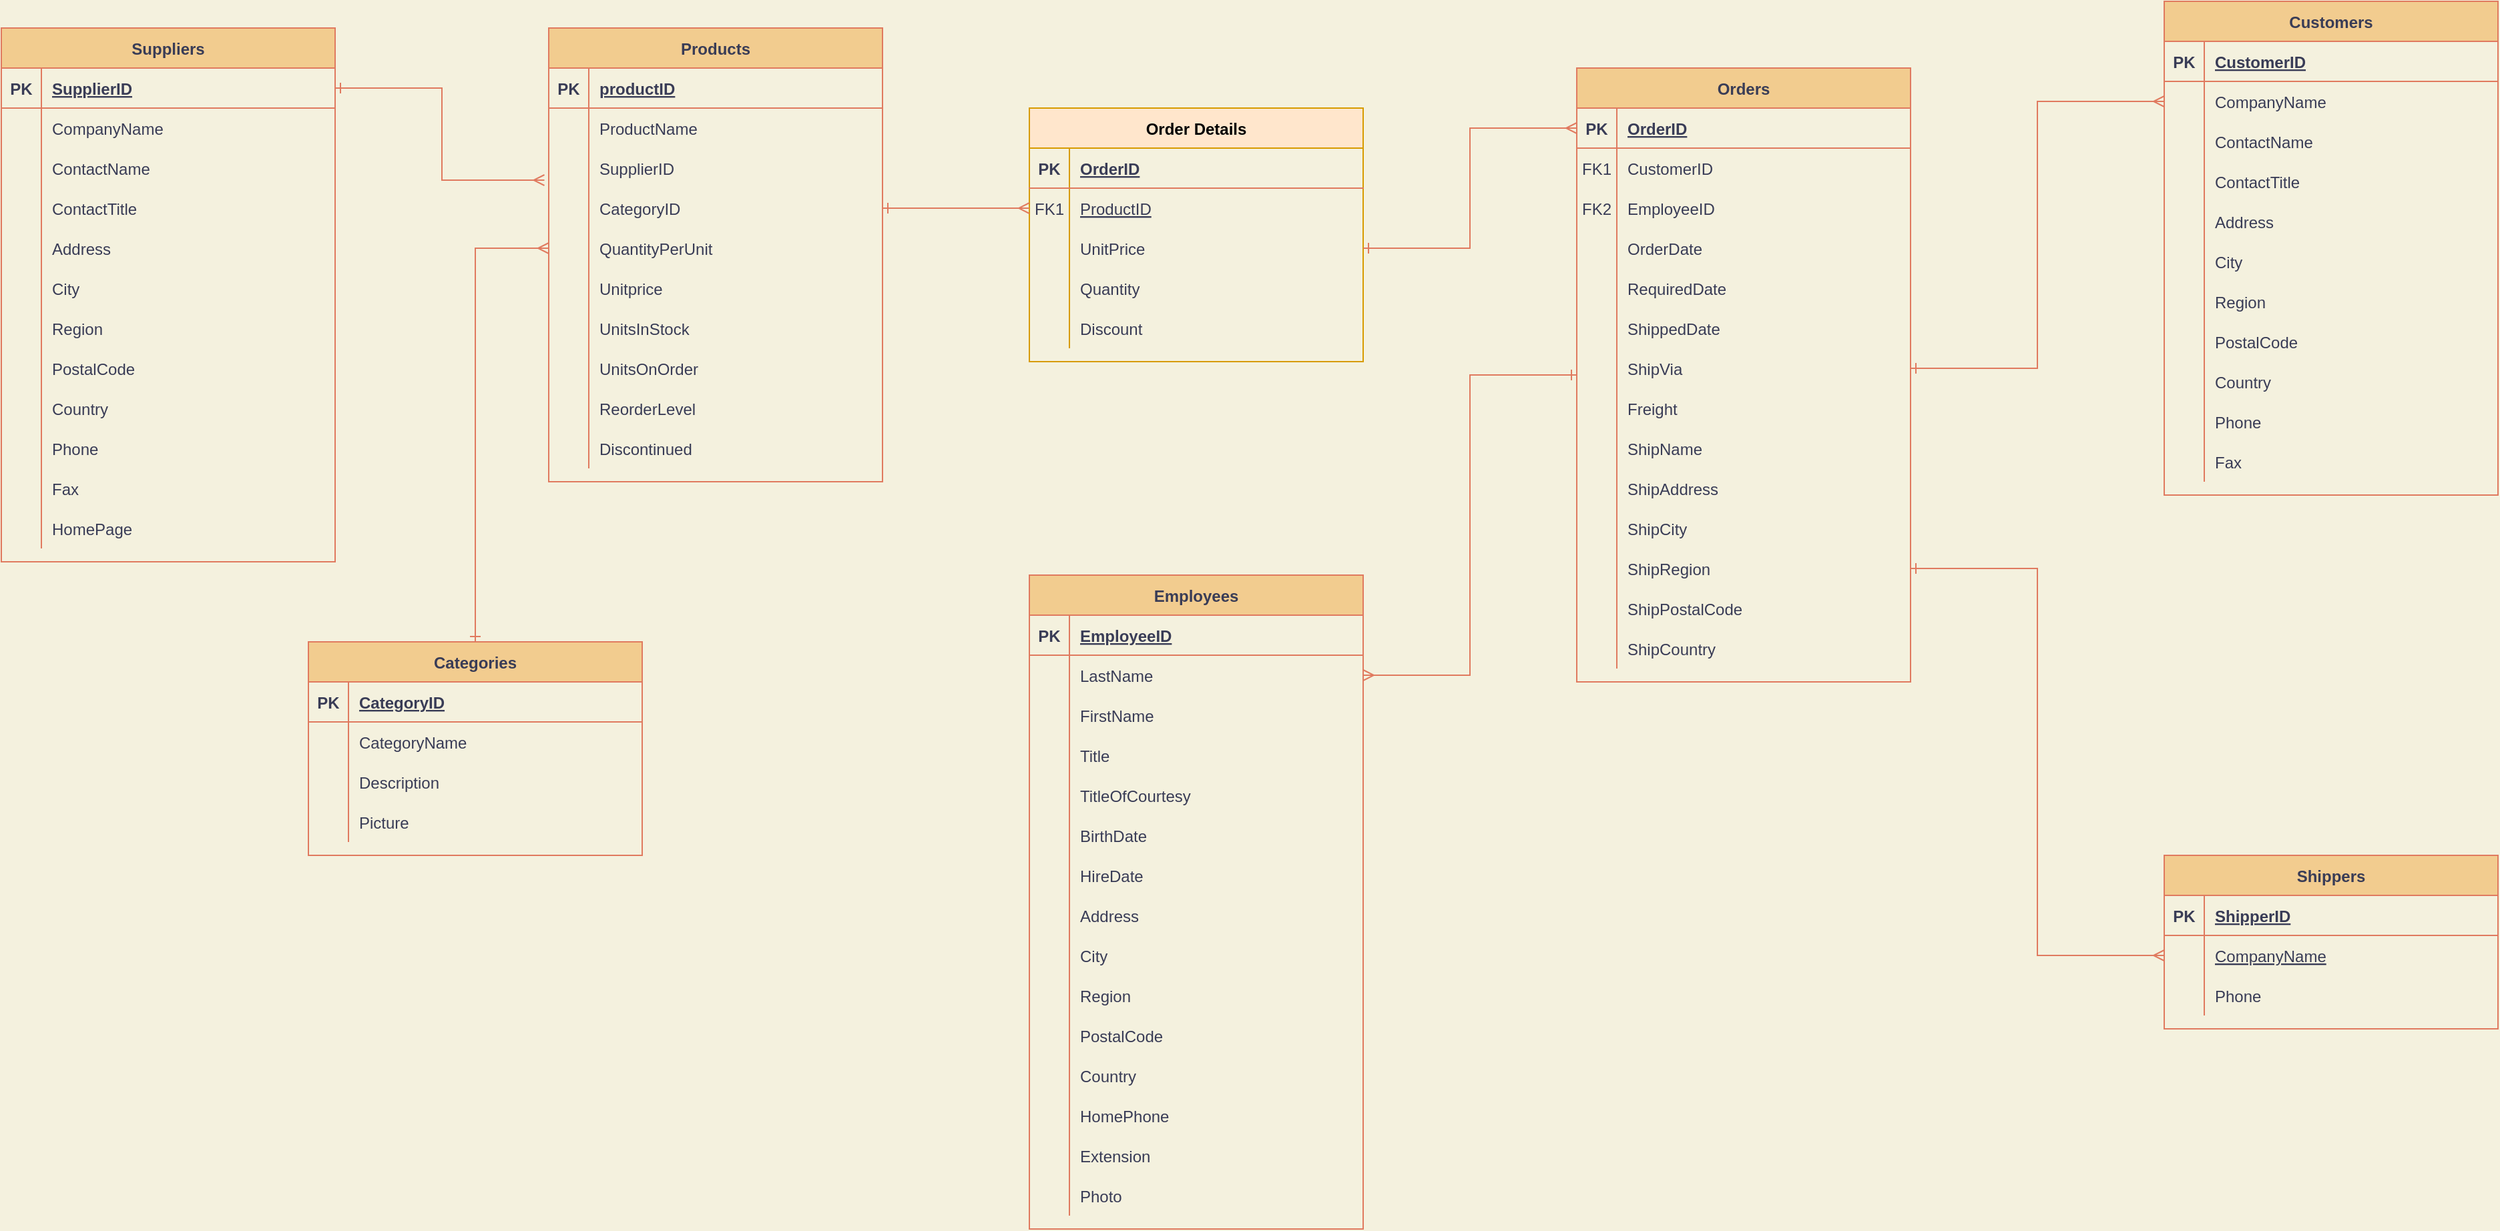 <mxfile version="14.4.3" type="github">
  <diagram id="R2lEEEUBdFMjLlhIrx00" name="Page-1">
    <mxGraphModel dx="2485" dy="1008" grid="1" gridSize="10" guides="1" tooltips="1" connect="1" arrows="1" fold="1" page="1" pageScale="1" pageWidth="850" pageHeight="1100" background="#F4F1DE" math="0" shadow="0" extFonts="Permanent Marker^https://fonts.googleapis.com/css?family=Permanent+Marker">
      <root>
        <mxCell id="0" />
        <mxCell id="1" parent="0" />
        <mxCell id="C-vyLk0tnHw3VtMMgP7b-2" value="Products" style="shape=table;startSize=30;container=1;collapsible=1;childLayout=tableLayout;fixedRows=1;rowLines=0;fontStyle=1;align=center;resizeLast=1;fillColor=#F2CC8F;strokeColor=#E07A5F;fontColor=#393C56;" parent="1" vertex="1">
          <mxGeometry x="490" y="90" width="250" height="340" as="geometry" />
        </mxCell>
        <mxCell id="C-vyLk0tnHw3VtMMgP7b-3" value="" style="shape=partialRectangle;collapsible=0;dropTarget=0;pointerEvents=0;fillColor=none;points=[[0,0.5],[1,0.5]];portConstraint=eastwest;top=0;left=0;right=0;bottom=1;strokeColor=#E07A5F;fontColor=#393C56;" parent="C-vyLk0tnHw3VtMMgP7b-2" vertex="1">
          <mxGeometry y="30" width="250" height="30" as="geometry" />
        </mxCell>
        <mxCell id="C-vyLk0tnHw3VtMMgP7b-4" value="PK" style="shape=partialRectangle;overflow=hidden;connectable=0;fillColor=none;top=0;left=0;bottom=0;right=0;fontStyle=1;strokeColor=#E07A5F;fontColor=#393C56;" parent="C-vyLk0tnHw3VtMMgP7b-3" vertex="1">
          <mxGeometry width="30" height="30" as="geometry" />
        </mxCell>
        <mxCell id="C-vyLk0tnHw3VtMMgP7b-5" value="productID" style="shape=partialRectangle;overflow=hidden;connectable=0;fillColor=none;top=0;left=0;bottom=0;right=0;align=left;spacingLeft=6;fontStyle=5;strokeColor=#E07A5F;fontColor=#393C56;" parent="C-vyLk0tnHw3VtMMgP7b-3" vertex="1">
          <mxGeometry x="30" width="220" height="30" as="geometry" />
        </mxCell>
        <mxCell id="C-vyLk0tnHw3VtMMgP7b-6" value="" style="shape=partialRectangle;collapsible=0;dropTarget=0;pointerEvents=0;fillColor=none;points=[[0,0.5],[1,0.5]];portConstraint=eastwest;top=0;left=0;right=0;bottom=0;strokeColor=#E07A5F;fontColor=#393C56;" parent="C-vyLk0tnHw3VtMMgP7b-2" vertex="1">
          <mxGeometry y="60" width="250" height="30" as="geometry" />
        </mxCell>
        <mxCell id="C-vyLk0tnHw3VtMMgP7b-7" value="" style="shape=partialRectangle;overflow=hidden;connectable=0;fillColor=none;top=0;left=0;bottom=0;right=0;strokeColor=#E07A5F;fontColor=#393C56;" parent="C-vyLk0tnHw3VtMMgP7b-6" vertex="1">
          <mxGeometry width="30" height="30" as="geometry" />
        </mxCell>
        <mxCell id="C-vyLk0tnHw3VtMMgP7b-8" value="ProductName" style="shape=partialRectangle;overflow=hidden;connectable=0;fillColor=none;top=0;left=0;bottom=0;right=0;align=left;spacingLeft=6;strokeColor=#E07A5F;fontColor=#393C56;" parent="C-vyLk0tnHw3VtMMgP7b-6" vertex="1">
          <mxGeometry x="30" width="220" height="30" as="geometry" />
        </mxCell>
        <mxCell id="C-vyLk0tnHw3VtMMgP7b-9" value="" style="shape=partialRectangle;collapsible=0;dropTarget=0;pointerEvents=0;fillColor=none;points=[[0,0.5],[1,0.5]];portConstraint=eastwest;top=0;left=0;right=0;bottom=0;strokeColor=#E07A5F;fontColor=#393C56;" parent="C-vyLk0tnHw3VtMMgP7b-2" vertex="1">
          <mxGeometry y="90" width="250" height="30" as="geometry" />
        </mxCell>
        <mxCell id="C-vyLk0tnHw3VtMMgP7b-10" value="" style="shape=partialRectangle;overflow=hidden;connectable=0;fillColor=none;top=0;left=0;bottom=0;right=0;strokeColor=#E07A5F;fontColor=#393C56;" parent="C-vyLk0tnHw3VtMMgP7b-9" vertex="1">
          <mxGeometry width="30" height="30" as="geometry" />
        </mxCell>
        <mxCell id="C-vyLk0tnHw3VtMMgP7b-11" value="SupplierID" style="shape=partialRectangle;overflow=hidden;connectable=0;fillColor=none;top=0;left=0;bottom=0;right=0;align=left;spacingLeft=6;strokeColor=#E07A5F;fontColor=#393C56;" parent="C-vyLk0tnHw3VtMMgP7b-9" vertex="1">
          <mxGeometry x="30" width="220" height="30" as="geometry" />
        </mxCell>
        <mxCell id="Tjg_Unt-070kAlrTjbmW-53" value="" style="shape=partialRectangle;collapsible=0;dropTarget=0;pointerEvents=0;fillColor=none;points=[[0,0.5],[1,0.5]];portConstraint=eastwest;top=0;left=0;right=0;bottom=0;strokeColor=#E07A5F;fontColor=#393C56;" vertex="1" parent="C-vyLk0tnHw3VtMMgP7b-2">
          <mxGeometry y="120" width="250" height="30" as="geometry" />
        </mxCell>
        <mxCell id="Tjg_Unt-070kAlrTjbmW-54" value="" style="shape=partialRectangle;overflow=hidden;connectable=0;fillColor=none;top=0;left=0;bottom=0;right=0;strokeColor=#E07A5F;fontColor=#393C56;" vertex="1" parent="Tjg_Unt-070kAlrTjbmW-53">
          <mxGeometry width="30" height="30" as="geometry" />
        </mxCell>
        <mxCell id="Tjg_Unt-070kAlrTjbmW-55" value="CategoryID" style="shape=partialRectangle;overflow=hidden;connectable=0;fillColor=none;top=0;left=0;bottom=0;right=0;align=left;spacingLeft=6;strokeColor=#E07A5F;fontColor=#393C56;" vertex="1" parent="Tjg_Unt-070kAlrTjbmW-53">
          <mxGeometry x="30" width="220" height="30" as="geometry" />
        </mxCell>
        <mxCell id="Tjg_Unt-070kAlrTjbmW-56" value="" style="shape=partialRectangle;collapsible=0;dropTarget=0;pointerEvents=0;fillColor=none;points=[[0,0.5],[1,0.5]];portConstraint=eastwest;top=0;left=0;right=0;bottom=0;strokeColor=#E07A5F;fontColor=#393C56;" vertex="1" parent="C-vyLk0tnHw3VtMMgP7b-2">
          <mxGeometry y="150" width="250" height="30" as="geometry" />
        </mxCell>
        <mxCell id="Tjg_Unt-070kAlrTjbmW-57" value="" style="shape=partialRectangle;overflow=hidden;connectable=0;fillColor=none;top=0;left=0;bottom=0;right=0;strokeColor=#E07A5F;fontColor=#393C56;" vertex="1" parent="Tjg_Unt-070kAlrTjbmW-56">
          <mxGeometry width="30" height="30" as="geometry" />
        </mxCell>
        <mxCell id="Tjg_Unt-070kAlrTjbmW-58" value="QuantityPerUnit" style="shape=partialRectangle;overflow=hidden;connectable=0;fillColor=none;top=0;left=0;bottom=0;right=0;align=left;spacingLeft=6;strokeColor=#E07A5F;fontColor=#393C56;" vertex="1" parent="Tjg_Unt-070kAlrTjbmW-56">
          <mxGeometry x="30" width="220" height="30" as="geometry" />
        </mxCell>
        <mxCell id="Tjg_Unt-070kAlrTjbmW-59" value="" style="shape=partialRectangle;collapsible=0;dropTarget=0;pointerEvents=0;fillColor=none;points=[[0,0.5],[1,0.5]];portConstraint=eastwest;top=0;left=0;right=0;bottom=0;strokeColor=#E07A5F;fontColor=#393C56;" vertex="1" parent="C-vyLk0tnHw3VtMMgP7b-2">
          <mxGeometry y="180" width="250" height="30" as="geometry" />
        </mxCell>
        <mxCell id="Tjg_Unt-070kAlrTjbmW-60" value="" style="shape=partialRectangle;overflow=hidden;connectable=0;fillColor=none;top=0;left=0;bottom=0;right=0;strokeColor=#E07A5F;fontColor=#393C56;" vertex="1" parent="Tjg_Unt-070kAlrTjbmW-59">
          <mxGeometry width="30" height="30" as="geometry" />
        </mxCell>
        <mxCell id="Tjg_Unt-070kAlrTjbmW-61" value="Unitprice" style="shape=partialRectangle;overflow=hidden;connectable=0;fillColor=none;top=0;left=0;bottom=0;right=0;align=left;spacingLeft=6;strokeColor=#E07A5F;fontColor=#393C56;" vertex="1" parent="Tjg_Unt-070kAlrTjbmW-59">
          <mxGeometry x="30" width="220" height="30" as="geometry" />
        </mxCell>
        <mxCell id="Tjg_Unt-070kAlrTjbmW-62" value="" style="shape=partialRectangle;collapsible=0;dropTarget=0;pointerEvents=0;fillColor=none;points=[[0,0.5],[1,0.5]];portConstraint=eastwest;top=0;left=0;right=0;bottom=0;strokeColor=#E07A5F;fontColor=#393C56;" vertex="1" parent="C-vyLk0tnHw3VtMMgP7b-2">
          <mxGeometry y="210" width="250" height="30" as="geometry" />
        </mxCell>
        <mxCell id="Tjg_Unt-070kAlrTjbmW-63" value="" style="shape=partialRectangle;overflow=hidden;connectable=0;fillColor=none;top=0;left=0;bottom=0;right=0;strokeColor=#E07A5F;fontColor=#393C56;" vertex="1" parent="Tjg_Unt-070kAlrTjbmW-62">
          <mxGeometry width="30" height="30" as="geometry" />
        </mxCell>
        <mxCell id="Tjg_Unt-070kAlrTjbmW-64" value="UnitsInStock" style="shape=partialRectangle;overflow=hidden;connectable=0;fillColor=none;top=0;left=0;bottom=0;right=0;align=left;spacingLeft=6;strokeColor=#E07A5F;fontColor=#393C56;" vertex="1" parent="Tjg_Unt-070kAlrTjbmW-62">
          <mxGeometry x="30" width="220" height="30" as="geometry" />
        </mxCell>
        <mxCell id="Tjg_Unt-070kAlrTjbmW-65" value="" style="shape=partialRectangle;collapsible=0;dropTarget=0;pointerEvents=0;fillColor=none;points=[[0,0.5],[1,0.5]];portConstraint=eastwest;top=0;left=0;right=0;bottom=0;strokeColor=#E07A5F;fontColor=#393C56;" vertex="1" parent="C-vyLk0tnHw3VtMMgP7b-2">
          <mxGeometry y="240" width="250" height="30" as="geometry" />
        </mxCell>
        <mxCell id="Tjg_Unt-070kAlrTjbmW-66" value="" style="shape=partialRectangle;overflow=hidden;connectable=0;fillColor=none;top=0;left=0;bottom=0;right=0;strokeColor=#E07A5F;fontColor=#393C56;" vertex="1" parent="Tjg_Unt-070kAlrTjbmW-65">
          <mxGeometry width="30" height="30" as="geometry" />
        </mxCell>
        <mxCell id="Tjg_Unt-070kAlrTjbmW-67" value="UnitsOnOrder" style="shape=partialRectangle;overflow=hidden;connectable=0;fillColor=none;top=0;left=0;bottom=0;right=0;align=left;spacingLeft=6;strokeColor=#E07A5F;fontColor=#393C56;" vertex="1" parent="Tjg_Unt-070kAlrTjbmW-65">
          <mxGeometry x="30" width="220" height="30" as="geometry" />
        </mxCell>
        <mxCell id="Tjg_Unt-070kAlrTjbmW-68" value="" style="shape=partialRectangle;collapsible=0;dropTarget=0;pointerEvents=0;fillColor=none;points=[[0,0.5],[1,0.5]];portConstraint=eastwest;top=0;left=0;right=0;bottom=0;strokeColor=#E07A5F;fontColor=#393C56;" vertex="1" parent="C-vyLk0tnHw3VtMMgP7b-2">
          <mxGeometry y="270" width="250" height="30" as="geometry" />
        </mxCell>
        <mxCell id="Tjg_Unt-070kAlrTjbmW-69" value="" style="shape=partialRectangle;overflow=hidden;connectable=0;fillColor=none;top=0;left=0;bottom=0;right=0;strokeColor=#E07A5F;fontColor=#393C56;" vertex="1" parent="Tjg_Unt-070kAlrTjbmW-68">
          <mxGeometry width="30" height="30" as="geometry" />
        </mxCell>
        <mxCell id="Tjg_Unt-070kAlrTjbmW-70" value="ReorderLevel" style="shape=partialRectangle;overflow=hidden;connectable=0;fillColor=none;top=0;left=0;bottom=0;right=0;align=left;spacingLeft=6;strokeColor=#E07A5F;fontColor=#393C56;" vertex="1" parent="Tjg_Unt-070kAlrTjbmW-68">
          <mxGeometry x="30" width="220" height="30" as="geometry" />
        </mxCell>
        <mxCell id="Tjg_Unt-070kAlrTjbmW-71" value="" style="shape=partialRectangle;collapsible=0;dropTarget=0;pointerEvents=0;fillColor=none;points=[[0,0.5],[1,0.5]];portConstraint=eastwest;top=0;left=0;right=0;bottom=0;strokeColor=#E07A5F;fontColor=#393C56;" vertex="1" parent="C-vyLk0tnHw3VtMMgP7b-2">
          <mxGeometry y="300" width="250" height="30" as="geometry" />
        </mxCell>
        <mxCell id="Tjg_Unt-070kAlrTjbmW-72" value="" style="shape=partialRectangle;overflow=hidden;connectable=0;fillColor=none;top=0;left=0;bottom=0;right=0;strokeColor=#E07A5F;fontColor=#393C56;" vertex="1" parent="Tjg_Unt-070kAlrTjbmW-71">
          <mxGeometry width="30" height="30" as="geometry" />
        </mxCell>
        <mxCell id="Tjg_Unt-070kAlrTjbmW-73" value="Discontinued" style="shape=partialRectangle;overflow=hidden;connectable=0;fillColor=none;top=0;left=0;bottom=0;right=0;align=left;spacingLeft=6;strokeColor=#E07A5F;fontColor=#393C56;" vertex="1" parent="Tjg_Unt-070kAlrTjbmW-71">
          <mxGeometry x="30" width="220" height="30" as="geometry" />
        </mxCell>
        <mxCell id="Tjg_Unt-070kAlrTjbmW-79" style="edgeStyle=orthogonalEdgeStyle;orthogonalLoop=1;jettySize=auto;html=1;entryX=0;entryY=0.5;entryDx=0;entryDy=0;endArrow=ERmany;endFill=0;rounded=0;startArrow=ERone;startFill=0;labelBackgroundColor=#F4F1DE;strokeColor=#E07A5F;fontColor=#393C56;" edge="1" parent="1" source="C-vyLk0tnHw3VtMMgP7b-13" target="Tjg_Unt-070kAlrTjbmW-56">
          <mxGeometry relative="1" as="geometry" />
        </mxCell>
        <mxCell id="C-vyLk0tnHw3VtMMgP7b-13" value="Categories" style="shape=table;startSize=30;container=1;collapsible=1;childLayout=tableLayout;fixedRows=1;rowLines=0;fontStyle=1;align=center;resizeLast=1;fillColor=#F2CC8F;strokeColor=#E07A5F;fontColor=#393C56;" parent="1" vertex="1">
          <mxGeometry x="310" y="550" width="250" height="160" as="geometry" />
        </mxCell>
        <mxCell id="C-vyLk0tnHw3VtMMgP7b-14" value="" style="shape=partialRectangle;collapsible=0;dropTarget=0;pointerEvents=0;fillColor=none;points=[[0,0.5],[1,0.5]];portConstraint=eastwest;top=0;left=0;right=0;bottom=1;strokeColor=#E07A5F;fontColor=#393C56;" parent="C-vyLk0tnHw3VtMMgP7b-13" vertex="1">
          <mxGeometry y="30" width="250" height="30" as="geometry" />
        </mxCell>
        <mxCell id="C-vyLk0tnHw3VtMMgP7b-15" value="PK" style="shape=partialRectangle;overflow=hidden;connectable=0;fillColor=none;top=0;left=0;bottom=0;right=0;fontStyle=1;strokeColor=#E07A5F;fontColor=#393C56;" parent="C-vyLk0tnHw3VtMMgP7b-14" vertex="1">
          <mxGeometry width="30" height="30" as="geometry" />
        </mxCell>
        <mxCell id="C-vyLk0tnHw3VtMMgP7b-16" value="CategoryID" style="shape=partialRectangle;overflow=hidden;connectable=0;fillColor=none;top=0;left=0;bottom=0;right=0;align=left;spacingLeft=6;fontStyle=5;strokeColor=#E07A5F;fontColor=#393C56;" parent="C-vyLk0tnHw3VtMMgP7b-14" vertex="1">
          <mxGeometry x="30" width="220" height="30" as="geometry" />
        </mxCell>
        <mxCell id="C-vyLk0tnHw3VtMMgP7b-17" value="" style="shape=partialRectangle;collapsible=0;dropTarget=0;pointerEvents=0;fillColor=none;points=[[0,0.5],[1,0.5]];portConstraint=eastwest;top=0;left=0;right=0;bottom=0;strokeColor=#E07A5F;fontColor=#393C56;" parent="C-vyLk0tnHw3VtMMgP7b-13" vertex="1">
          <mxGeometry y="60" width="250" height="30" as="geometry" />
        </mxCell>
        <mxCell id="C-vyLk0tnHw3VtMMgP7b-18" value="" style="shape=partialRectangle;overflow=hidden;connectable=0;fillColor=none;top=0;left=0;bottom=0;right=0;strokeColor=#E07A5F;fontColor=#393C56;" parent="C-vyLk0tnHw3VtMMgP7b-17" vertex="1">
          <mxGeometry width="30" height="30" as="geometry" />
        </mxCell>
        <mxCell id="C-vyLk0tnHw3VtMMgP7b-19" value="CategoryName" style="shape=partialRectangle;overflow=hidden;connectable=0;fillColor=none;top=0;left=0;bottom=0;right=0;align=left;spacingLeft=6;strokeColor=#E07A5F;fontColor=#393C56;" parent="C-vyLk0tnHw3VtMMgP7b-17" vertex="1">
          <mxGeometry x="30" width="220" height="30" as="geometry" />
        </mxCell>
        <mxCell id="C-vyLk0tnHw3VtMMgP7b-20" value="" style="shape=partialRectangle;collapsible=0;dropTarget=0;pointerEvents=0;fillColor=none;points=[[0,0.5],[1,0.5]];portConstraint=eastwest;top=0;left=0;right=0;bottom=0;strokeColor=#E07A5F;fontColor=#393C56;" parent="C-vyLk0tnHw3VtMMgP7b-13" vertex="1">
          <mxGeometry y="90" width="250" height="30" as="geometry" />
        </mxCell>
        <mxCell id="C-vyLk0tnHw3VtMMgP7b-21" value="" style="shape=partialRectangle;overflow=hidden;connectable=0;fillColor=none;top=0;left=0;bottom=0;right=0;strokeColor=#E07A5F;fontColor=#393C56;" parent="C-vyLk0tnHw3VtMMgP7b-20" vertex="1">
          <mxGeometry width="30" height="30" as="geometry" />
        </mxCell>
        <mxCell id="C-vyLk0tnHw3VtMMgP7b-22" value="Description" style="shape=partialRectangle;overflow=hidden;connectable=0;fillColor=none;top=0;left=0;bottom=0;right=0;align=left;spacingLeft=6;strokeColor=#E07A5F;fontColor=#393C56;" parent="C-vyLk0tnHw3VtMMgP7b-20" vertex="1">
          <mxGeometry x="30" width="220" height="30" as="geometry" />
        </mxCell>
        <mxCell id="Tjg_Unt-070kAlrTjbmW-74" value="" style="shape=partialRectangle;collapsible=0;dropTarget=0;pointerEvents=0;fillColor=none;points=[[0,0.5],[1,0.5]];portConstraint=eastwest;top=0;left=0;right=0;bottom=0;strokeColor=#E07A5F;fontColor=#393C56;" vertex="1" parent="C-vyLk0tnHw3VtMMgP7b-13">
          <mxGeometry y="120" width="250" height="30" as="geometry" />
        </mxCell>
        <mxCell id="Tjg_Unt-070kAlrTjbmW-75" value="" style="shape=partialRectangle;overflow=hidden;connectable=0;fillColor=none;top=0;left=0;bottom=0;right=0;strokeColor=#E07A5F;fontColor=#393C56;" vertex="1" parent="Tjg_Unt-070kAlrTjbmW-74">
          <mxGeometry width="30" height="30" as="geometry" />
        </mxCell>
        <mxCell id="Tjg_Unt-070kAlrTjbmW-76" value="Picture" style="shape=partialRectangle;overflow=hidden;connectable=0;fillColor=none;top=0;left=0;bottom=0;right=0;align=left;spacingLeft=6;strokeColor=#E07A5F;fontColor=#393C56;" vertex="1" parent="Tjg_Unt-070kAlrTjbmW-74">
          <mxGeometry x="30" width="220" height="30" as="geometry" />
        </mxCell>
        <mxCell id="C-vyLk0tnHw3VtMMgP7b-23" value="Suppliers" style="shape=table;startSize=30;container=1;collapsible=1;childLayout=tableLayout;fixedRows=1;rowLines=0;fontStyle=1;align=center;resizeLast=1;fillColor=#F2CC8F;strokeColor=#E07A5F;fontColor=#393C56;" parent="1" vertex="1">
          <mxGeometry x="80" y="90" width="250" height="400" as="geometry" />
        </mxCell>
        <mxCell id="C-vyLk0tnHw3VtMMgP7b-24" value="" style="shape=partialRectangle;collapsible=0;dropTarget=0;pointerEvents=0;fillColor=none;points=[[0,0.5],[1,0.5]];portConstraint=eastwest;top=0;left=0;right=0;bottom=1;strokeColor=#E07A5F;fontColor=#393C56;" parent="C-vyLk0tnHw3VtMMgP7b-23" vertex="1">
          <mxGeometry y="30" width="250" height="30" as="geometry" />
        </mxCell>
        <mxCell id="C-vyLk0tnHw3VtMMgP7b-25" value="PK" style="shape=partialRectangle;overflow=hidden;connectable=0;fillColor=none;top=0;left=0;bottom=0;right=0;fontStyle=1;strokeColor=#E07A5F;fontColor=#393C56;" parent="C-vyLk0tnHw3VtMMgP7b-24" vertex="1">
          <mxGeometry width="30" height="30" as="geometry" />
        </mxCell>
        <mxCell id="C-vyLk0tnHw3VtMMgP7b-26" value="SupplierID" style="shape=partialRectangle;overflow=hidden;connectable=0;fillColor=none;top=0;left=0;bottom=0;right=0;align=left;spacingLeft=6;fontStyle=5;strokeColor=#E07A5F;fontColor=#393C56;" parent="C-vyLk0tnHw3VtMMgP7b-24" vertex="1">
          <mxGeometry x="30" width="220" height="30" as="geometry" />
        </mxCell>
        <mxCell id="C-vyLk0tnHw3VtMMgP7b-27" value="" style="shape=partialRectangle;collapsible=0;dropTarget=0;pointerEvents=0;fillColor=none;points=[[0,0.5],[1,0.5]];portConstraint=eastwest;top=0;left=0;right=0;bottom=0;strokeColor=#E07A5F;fontColor=#393C56;" parent="C-vyLk0tnHw3VtMMgP7b-23" vertex="1">
          <mxGeometry y="60" width="250" height="30" as="geometry" />
        </mxCell>
        <mxCell id="C-vyLk0tnHw3VtMMgP7b-28" value="" style="shape=partialRectangle;overflow=hidden;connectable=0;fillColor=none;top=0;left=0;bottom=0;right=0;strokeColor=#E07A5F;fontColor=#393C56;" parent="C-vyLk0tnHw3VtMMgP7b-27" vertex="1">
          <mxGeometry width="30" height="30" as="geometry" />
        </mxCell>
        <mxCell id="C-vyLk0tnHw3VtMMgP7b-29" value="CompanyName" style="shape=partialRectangle;overflow=hidden;connectable=0;fillColor=none;top=0;left=0;bottom=0;right=0;align=left;spacingLeft=6;strokeColor=#E07A5F;fontColor=#393C56;" parent="C-vyLk0tnHw3VtMMgP7b-27" vertex="1">
          <mxGeometry x="30" width="220" height="30" as="geometry" />
        </mxCell>
        <mxCell id="Tjg_Unt-070kAlrTjbmW-4" value="" style="shape=partialRectangle;collapsible=0;dropTarget=0;pointerEvents=0;fillColor=none;points=[[0,0.5],[1,0.5]];portConstraint=eastwest;top=0;left=0;right=0;bottom=0;strokeColor=#E07A5F;fontColor=#393C56;" vertex="1" parent="C-vyLk0tnHw3VtMMgP7b-23">
          <mxGeometry y="90" width="250" height="30" as="geometry" />
        </mxCell>
        <mxCell id="Tjg_Unt-070kAlrTjbmW-5" value="" style="shape=partialRectangle;overflow=hidden;connectable=0;fillColor=none;top=0;left=0;bottom=0;right=0;strokeColor=#E07A5F;fontColor=#393C56;" vertex="1" parent="Tjg_Unt-070kAlrTjbmW-4">
          <mxGeometry width="30" height="30" as="geometry" />
        </mxCell>
        <mxCell id="Tjg_Unt-070kAlrTjbmW-6" value="ContactName" style="shape=partialRectangle;overflow=hidden;connectable=0;fillColor=none;top=0;left=0;bottom=0;right=0;align=left;spacingLeft=6;strokeColor=#E07A5F;fontColor=#393C56;" vertex="1" parent="Tjg_Unt-070kAlrTjbmW-4">
          <mxGeometry x="30" width="220" height="30" as="geometry" />
        </mxCell>
        <mxCell id="Tjg_Unt-070kAlrTjbmW-7" value="" style="shape=partialRectangle;collapsible=0;dropTarget=0;pointerEvents=0;fillColor=none;points=[[0,0.5],[1,0.5]];portConstraint=eastwest;top=0;left=0;right=0;bottom=0;strokeColor=#E07A5F;fontColor=#393C56;" vertex="1" parent="C-vyLk0tnHw3VtMMgP7b-23">
          <mxGeometry y="120" width="250" height="30" as="geometry" />
        </mxCell>
        <mxCell id="Tjg_Unt-070kAlrTjbmW-8" value="" style="shape=partialRectangle;overflow=hidden;connectable=0;fillColor=none;top=0;left=0;bottom=0;right=0;strokeColor=#E07A5F;fontColor=#393C56;" vertex="1" parent="Tjg_Unt-070kAlrTjbmW-7">
          <mxGeometry width="30" height="30" as="geometry" />
        </mxCell>
        <mxCell id="Tjg_Unt-070kAlrTjbmW-9" value="ContactTitle" style="shape=partialRectangle;overflow=hidden;connectable=0;fillColor=none;top=0;left=0;bottom=0;right=0;align=left;spacingLeft=6;strokeColor=#E07A5F;fontColor=#393C56;" vertex="1" parent="Tjg_Unt-070kAlrTjbmW-7">
          <mxGeometry x="30" width="220" height="30" as="geometry" />
        </mxCell>
        <mxCell id="Tjg_Unt-070kAlrTjbmW-10" value="" style="shape=partialRectangle;collapsible=0;dropTarget=0;pointerEvents=0;fillColor=none;points=[[0,0.5],[1,0.5]];portConstraint=eastwest;top=0;left=0;right=0;bottom=0;strokeColor=#E07A5F;fontColor=#393C56;" vertex="1" parent="C-vyLk0tnHw3VtMMgP7b-23">
          <mxGeometry y="150" width="250" height="30" as="geometry" />
        </mxCell>
        <mxCell id="Tjg_Unt-070kAlrTjbmW-11" value="" style="shape=partialRectangle;overflow=hidden;connectable=0;fillColor=none;top=0;left=0;bottom=0;right=0;strokeColor=#E07A5F;fontColor=#393C56;" vertex="1" parent="Tjg_Unt-070kAlrTjbmW-10">
          <mxGeometry width="30" height="30" as="geometry" />
        </mxCell>
        <mxCell id="Tjg_Unt-070kAlrTjbmW-12" value="Address" style="shape=partialRectangle;overflow=hidden;connectable=0;fillColor=none;top=0;left=0;bottom=0;right=0;align=left;spacingLeft=6;strokeColor=#E07A5F;fontColor=#393C56;" vertex="1" parent="Tjg_Unt-070kAlrTjbmW-10">
          <mxGeometry x="30" width="220" height="30" as="geometry" />
        </mxCell>
        <mxCell id="Tjg_Unt-070kAlrTjbmW-13" value="" style="shape=partialRectangle;collapsible=0;dropTarget=0;pointerEvents=0;fillColor=none;points=[[0,0.5],[1,0.5]];portConstraint=eastwest;top=0;left=0;right=0;bottom=0;strokeColor=#E07A5F;fontColor=#393C56;" vertex="1" parent="C-vyLk0tnHw3VtMMgP7b-23">
          <mxGeometry y="180" width="250" height="30" as="geometry" />
        </mxCell>
        <mxCell id="Tjg_Unt-070kAlrTjbmW-14" value="&#xa;&#xa;&lt;span style=&quot;color: rgb(57, 60, 86); font-family: helvetica; font-size: 12px; font-style: italic; font-weight: 400; letter-spacing: normal; text-align: center; text-indent: 0px; text-transform: none; word-spacing: 0px; background-color: rgb(248, 249, 250); display: inline; float: none;&quot;&gt;Suppliers&lt;/span&gt;&#xa;&#xa;" style="shape=partialRectangle;overflow=hidden;connectable=0;fillColor=none;top=0;left=0;bottom=0;right=0;strokeColor=#E07A5F;fontColor=#393C56;" vertex="1" parent="Tjg_Unt-070kAlrTjbmW-13">
          <mxGeometry width="30" height="30" as="geometry" />
        </mxCell>
        <mxCell id="Tjg_Unt-070kAlrTjbmW-15" value="City" style="shape=partialRectangle;overflow=hidden;connectable=0;fillColor=none;top=0;left=0;bottom=0;right=0;align=left;spacingLeft=6;strokeColor=#E07A5F;fontColor=#393C56;" vertex="1" parent="Tjg_Unt-070kAlrTjbmW-13">
          <mxGeometry x="30" width="220" height="30" as="geometry" />
        </mxCell>
        <mxCell id="Tjg_Unt-070kAlrTjbmW-35" value="" style="shape=partialRectangle;collapsible=0;dropTarget=0;pointerEvents=0;fillColor=none;points=[[0,0.5],[1,0.5]];portConstraint=eastwest;top=0;left=0;right=0;bottom=0;strokeColor=#E07A5F;fontColor=#393C56;" vertex="1" parent="C-vyLk0tnHw3VtMMgP7b-23">
          <mxGeometry y="210" width="250" height="30" as="geometry" />
        </mxCell>
        <mxCell id="Tjg_Unt-070kAlrTjbmW-36" value="&#xa;&#xa;&lt;span style=&quot;color: rgb(57, 60, 86); font-family: helvetica; font-size: 12px; font-style: italic; font-weight: 400; letter-spacing: normal; text-align: center; text-indent: 0px; text-transform: none; word-spacing: 0px; background-color: rgb(248, 249, 250); display: inline; float: none;&quot;&gt;Suppliers&lt;/span&gt;&#xa;&#xa;" style="shape=partialRectangle;overflow=hidden;connectable=0;fillColor=none;top=0;left=0;bottom=0;right=0;strokeColor=#E07A5F;fontColor=#393C56;" vertex="1" parent="Tjg_Unt-070kAlrTjbmW-35">
          <mxGeometry width="30" height="30" as="geometry" />
        </mxCell>
        <mxCell id="Tjg_Unt-070kAlrTjbmW-37" value="Region" style="shape=partialRectangle;overflow=hidden;connectable=0;fillColor=none;top=0;left=0;bottom=0;right=0;align=left;spacingLeft=6;strokeColor=#E07A5F;fontColor=#393C56;" vertex="1" parent="Tjg_Unt-070kAlrTjbmW-35">
          <mxGeometry x="30" width="220" height="30" as="geometry" />
        </mxCell>
        <mxCell id="Tjg_Unt-070kAlrTjbmW-38" value="" style="shape=partialRectangle;collapsible=0;dropTarget=0;pointerEvents=0;fillColor=none;points=[[0,0.5],[1,0.5]];portConstraint=eastwest;top=0;left=0;right=0;bottom=0;strokeColor=#E07A5F;fontColor=#393C56;" vertex="1" parent="C-vyLk0tnHw3VtMMgP7b-23">
          <mxGeometry y="240" width="250" height="30" as="geometry" />
        </mxCell>
        <mxCell id="Tjg_Unt-070kAlrTjbmW-39" value="&#xa;&#xa;&lt;span style=&quot;color: rgb(57, 60, 86); font-family: helvetica; font-size: 12px; font-style: italic; font-weight: 400; letter-spacing: normal; text-align: center; text-indent: 0px; text-transform: none; word-spacing: 0px; background-color: rgb(248, 249, 250); display: inline; float: none;&quot;&gt;Suppliers&lt;/span&gt;&#xa;&#xa;" style="shape=partialRectangle;overflow=hidden;connectable=0;fillColor=none;top=0;left=0;bottom=0;right=0;strokeColor=#E07A5F;fontColor=#393C56;" vertex="1" parent="Tjg_Unt-070kAlrTjbmW-38">
          <mxGeometry width="30" height="30" as="geometry" />
        </mxCell>
        <mxCell id="Tjg_Unt-070kAlrTjbmW-40" value="PostalCode" style="shape=partialRectangle;overflow=hidden;connectable=0;fillColor=none;top=0;left=0;bottom=0;right=0;align=left;spacingLeft=6;strokeColor=#E07A5F;fontColor=#393C56;" vertex="1" parent="Tjg_Unt-070kAlrTjbmW-38">
          <mxGeometry x="30" width="220" height="30" as="geometry" />
        </mxCell>
        <mxCell id="Tjg_Unt-070kAlrTjbmW-41" value="" style="shape=partialRectangle;collapsible=0;dropTarget=0;pointerEvents=0;fillColor=none;points=[[0,0.5],[1,0.5]];portConstraint=eastwest;top=0;left=0;right=0;bottom=0;strokeColor=#E07A5F;fontColor=#393C56;" vertex="1" parent="C-vyLk0tnHw3VtMMgP7b-23">
          <mxGeometry y="270" width="250" height="30" as="geometry" />
        </mxCell>
        <mxCell id="Tjg_Unt-070kAlrTjbmW-42" value="&#xa;&#xa;&lt;span style=&quot;color: rgb(57, 60, 86); font-family: helvetica; font-size: 12px; font-style: italic; font-weight: 400; letter-spacing: normal; text-align: center; text-indent: 0px; text-transform: none; word-spacing: 0px; background-color: rgb(248, 249, 250); display: inline; float: none;&quot;&gt;Suppliers&lt;/span&gt;&#xa;&#xa;" style="shape=partialRectangle;overflow=hidden;connectable=0;fillColor=none;top=0;left=0;bottom=0;right=0;strokeColor=#E07A5F;fontColor=#393C56;" vertex="1" parent="Tjg_Unt-070kAlrTjbmW-41">
          <mxGeometry width="30" height="30" as="geometry" />
        </mxCell>
        <mxCell id="Tjg_Unt-070kAlrTjbmW-43" value="Country" style="shape=partialRectangle;overflow=hidden;connectable=0;fillColor=none;top=0;left=0;bottom=0;right=0;align=left;spacingLeft=6;strokeColor=#E07A5F;fontColor=#393C56;" vertex="1" parent="Tjg_Unt-070kAlrTjbmW-41">
          <mxGeometry x="30" width="220" height="30" as="geometry" />
        </mxCell>
        <mxCell id="Tjg_Unt-070kAlrTjbmW-44" value="" style="shape=partialRectangle;collapsible=0;dropTarget=0;pointerEvents=0;fillColor=none;points=[[0,0.5],[1,0.5]];portConstraint=eastwest;top=0;left=0;right=0;bottom=0;strokeColor=#E07A5F;fontColor=#393C56;" vertex="1" parent="C-vyLk0tnHw3VtMMgP7b-23">
          <mxGeometry y="300" width="250" height="30" as="geometry" />
        </mxCell>
        <mxCell id="Tjg_Unt-070kAlrTjbmW-45" value="&#xa;&#xa;&lt;span style=&quot;color: rgb(57, 60, 86); font-family: helvetica; font-size: 12px; font-style: italic; font-weight: 400; letter-spacing: normal; text-align: center; text-indent: 0px; text-transform: none; word-spacing: 0px; background-color: rgb(248, 249, 250); display: inline; float: none;&quot;&gt;Suppliers&lt;/span&gt;&#xa;&#xa;" style="shape=partialRectangle;overflow=hidden;connectable=0;fillColor=none;top=0;left=0;bottom=0;right=0;strokeColor=#E07A5F;fontColor=#393C56;" vertex="1" parent="Tjg_Unt-070kAlrTjbmW-44">
          <mxGeometry width="30" height="30" as="geometry" />
        </mxCell>
        <mxCell id="Tjg_Unt-070kAlrTjbmW-46" value="Phone" style="shape=partialRectangle;overflow=hidden;connectable=0;fillColor=none;top=0;left=0;bottom=0;right=0;align=left;spacingLeft=6;strokeColor=#E07A5F;fontColor=#393C56;" vertex="1" parent="Tjg_Unt-070kAlrTjbmW-44">
          <mxGeometry x="30" width="220" height="30" as="geometry" />
        </mxCell>
        <mxCell id="Tjg_Unt-070kAlrTjbmW-47" value="" style="shape=partialRectangle;collapsible=0;dropTarget=0;pointerEvents=0;fillColor=none;points=[[0,0.5],[1,0.5]];portConstraint=eastwest;top=0;left=0;right=0;bottom=0;strokeColor=#E07A5F;fontColor=#393C56;" vertex="1" parent="C-vyLk0tnHw3VtMMgP7b-23">
          <mxGeometry y="330" width="250" height="30" as="geometry" />
        </mxCell>
        <mxCell id="Tjg_Unt-070kAlrTjbmW-48" value="&#xa;&#xa;&lt;span style=&quot;color: rgb(57, 60, 86); font-family: helvetica; font-size: 12px; font-style: italic; font-weight: 400; letter-spacing: normal; text-align: center; text-indent: 0px; text-transform: none; word-spacing: 0px; background-color: rgb(248, 249, 250); display: inline; float: none;&quot;&gt;Suppliers&lt;/span&gt;&#xa;&#xa;" style="shape=partialRectangle;overflow=hidden;connectable=0;fillColor=none;top=0;left=0;bottom=0;right=0;strokeColor=#E07A5F;fontColor=#393C56;" vertex="1" parent="Tjg_Unt-070kAlrTjbmW-47">
          <mxGeometry width="30" height="30" as="geometry" />
        </mxCell>
        <mxCell id="Tjg_Unt-070kAlrTjbmW-49" value="Fax" style="shape=partialRectangle;overflow=hidden;connectable=0;fillColor=none;top=0;left=0;bottom=0;right=0;align=left;spacingLeft=6;strokeColor=#E07A5F;fontColor=#393C56;" vertex="1" parent="Tjg_Unt-070kAlrTjbmW-47">
          <mxGeometry x="30" width="220" height="30" as="geometry" />
        </mxCell>
        <mxCell id="Tjg_Unt-070kAlrTjbmW-50" value="" style="shape=partialRectangle;collapsible=0;dropTarget=0;pointerEvents=0;fillColor=none;points=[[0,0.5],[1,0.5]];portConstraint=eastwest;top=0;left=0;right=0;bottom=0;strokeColor=#E07A5F;fontColor=#393C56;" vertex="1" parent="C-vyLk0tnHw3VtMMgP7b-23">
          <mxGeometry y="360" width="250" height="30" as="geometry" />
        </mxCell>
        <mxCell id="Tjg_Unt-070kAlrTjbmW-51" value="&#xa;&#xa;&lt;span style=&quot;color: rgb(57, 60, 86); font-family: helvetica; font-size: 12px; font-style: italic; font-weight: 400; letter-spacing: normal; text-align: center; text-indent: 0px; text-transform: none; word-spacing: 0px; background-color: rgb(248, 249, 250); display: inline; float: none;&quot;&gt;Suppliers&lt;/span&gt;&#xa;&#xa;" style="shape=partialRectangle;overflow=hidden;connectable=0;fillColor=none;top=0;left=0;bottom=0;right=0;strokeColor=#E07A5F;fontColor=#393C56;" vertex="1" parent="Tjg_Unt-070kAlrTjbmW-50">
          <mxGeometry width="30" height="30" as="geometry" />
        </mxCell>
        <mxCell id="Tjg_Unt-070kAlrTjbmW-52" value="HomePage" style="shape=partialRectangle;overflow=hidden;connectable=0;fillColor=none;top=0;left=0;bottom=0;right=0;align=left;spacingLeft=6;strokeColor=#E07A5F;fontColor=#393C56;" vertex="1" parent="Tjg_Unt-070kAlrTjbmW-50">
          <mxGeometry x="30" width="220" height="30" as="geometry" />
        </mxCell>
        <mxCell id="Tjg_Unt-070kAlrTjbmW-80" value="Order Details" style="shape=table;startSize=30;container=1;collapsible=1;childLayout=tableLayout;fixedRows=1;rowLines=0;fontStyle=1;align=center;resizeLast=1;fillColor=#ffe6cc;strokeColor=#d79b00;" vertex="1" parent="1">
          <mxGeometry x="850" y="150" width="250" height="190.0" as="geometry" />
        </mxCell>
        <mxCell id="Tjg_Unt-070kAlrTjbmW-81" value="" style="shape=partialRectangle;collapsible=0;dropTarget=0;pointerEvents=0;fillColor=none;points=[[0,0.5],[1,0.5]];portConstraint=eastwest;top=0;left=0;right=0;bottom=1;strokeColor=#E07A5F;fontColor=#393C56;" vertex="1" parent="Tjg_Unt-070kAlrTjbmW-80">
          <mxGeometry y="30" width="250" height="30" as="geometry" />
        </mxCell>
        <mxCell id="Tjg_Unt-070kAlrTjbmW-82" value="PK" style="shape=partialRectangle;overflow=hidden;connectable=0;fillColor=none;top=0;left=0;bottom=0;right=0;fontStyle=1;strokeColor=#E07A5F;fontColor=#393C56;" vertex="1" parent="Tjg_Unt-070kAlrTjbmW-81">
          <mxGeometry width="30" height="30" as="geometry" />
        </mxCell>
        <mxCell id="Tjg_Unt-070kAlrTjbmW-83" value="OrderID" style="shape=partialRectangle;overflow=hidden;connectable=0;fillColor=none;top=0;left=0;bottom=0;right=0;align=left;spacingLeft=6;fontStyle=5;strokeColor=#E07A5F;fontColor=#393C56;" vertex="1" parent="Tjg_Unt-070kAlrTjbmW-81">
          <mxGeometry x="30" width="220" height="30" as="geometry" />
        </mxCell>
        <mxCell id="Tjg_Unt-070kAlrTjbmW-84" value="" style="shape=partialRectangle;collapsible=0;dropTarget=0;pointerEvents=0;fillColor=none;points=[[0,0.5],[1,0.5]];portConstraint=eastwest;top=0;left=0;right=0;bottom=0;strokeColor=#E07A5F;fontColor=#393C56;" vertex="1" parent="Tjg_Unt-070kAlrTjbmW-80">
          <mxGeometry y="60" width="250" height="30" as="geometry" />
        </mxCell>
        <mxCell id="Tjg_Unt-070kAlrTjbmW-85" value="FK1" style="shape=partialRectangle;overflow=hidden;connectable=0;fillColor=none;top=0;left=0;bottom=0;right=0;strokeColor=#E07A5F;fontColor=#393C56;" vertex="1" parent="Tjg_Unt-070kAlrTjbmW-84">
          <mxGeometry width="30" height="30" as="geometry" />
        </mxCell>
        <mxCell id="Tjg_Unt-070kAlrTjbmW-86" value="ProductID" style="shape=partialRectangle;overflow=hidden;connectable=0;fillColor=none;top=0;left=0;bottom=0;right=0;align=left;spacingLeft=6;strokeColor=#E07A5F;fontColor=#393C56;fontStyle=4" vertex="1" parent="Tjg_Unt-070kAlrTjbmW-84">
          <mxGeometry x="30" width="220" height="30" as="geometry" />
        </mxCell>
        <mxCell id="Tjg_Unt-070kAlrTjbmW-87" value="" style="shape=partialRectangle;collapsible=0;dropTarget=0;pointerEvents=0;fillColor=none;points=[[0,0.5],[1,0.5]];portConstraint=eastwest;top=0;left=0;right=0;bottom=0;strokeColor=#E07A5F;fontColor=#393C56;" vertex="1" parent="Tjg_Unt-070kAlrTjbmW-80">
          <mxGeometry y="90" width="250" height="30" as="geometry" />
        </mxCell>
        <mxCell id="Tjg_Unt-070kAlrTjbmW-88" value="" style="shape=partialRectangle;overflow=hidden;connectable=0;fillColor=none;top=0;left=0;bottom=0;right=0;strokeColor=#E07A5F;fontColor=#393C56;" vertex="1" parent="Tjg_Unt-070kAlrTjbmW-87">
          <mxGeometry width="30" height="30" as="geometry" />
        </mxCell>
        <mxCell id="Tjg_Unt-070kAlrTjbmW-89" value="UnitPrice" style="shape=partialRectangle;overflow=hidden;connectable=0;fillColor=none;top=0;left=0;bottom=0;right=0;align=left;spacingLeft=6;strokeColor=#E07A5F;fontColor=#393C56;" vertex="1" parent="Tjg_Unt-070kAlrTjbmW-87">
          <mxGeometry x="30" width="220" height="30" as="geometry" />
        </mxCell>
        <mxCell id="Tjg_Unt-070kAlrTjbmW-90" value="" style="shape=partialRectangle;collapsible=0;dropTarget=0;pointerEvents=0;fillColor=none;points=[[0,0.5],[1,0.5]];portConstraint=eastwest;top=0;left=0;right=0;bottom=0;strokeColor=#E07A5F;fontColor=#393C56;" vertex="1" parent="Tjg_Unt-070kAlrTjbmW-80">
          <mxGeometry y="120" width="250" height="30" as="geometry" />
        </mxCell>
        <mxCell id="Tjg_Unt-070kAlrTjbmW-91" value="" style="shape=partialRectangle;overflow=hidden;connectable=0;fillColor=none;top=0;left=0;bottom=0;right=0;strokeColor=#E07A5F;fontColor=#393C56;" vertex="1" parent="Tjg_Unt-070kAlrTjbmW-90">
          <mxGeometry width="30" height="30" as="geometry" />
        </mxCell>
        <mxCell id="Tjg_Unt-070kAlrTjbmW-92" value="Quantity" style="shape=partialRectangle;overflow=hidden;connectable=0;fillColor=none;top=0;left=0;bottom=0;right=0;align=left;spacingLeft=6;strokeColor=#E07A5F;fontColor=#393C56;" vertex="1" parent="Tjg_Unt-070kAlrTjbmW-90">
          <mxGeometry x="30" width="220" height="30" as="geometry" />
        </mxCell>
        <mxCell id="Tjg_Unt-070kAlrTjbmW-93" value="" style="shape=partialRectangle;collapsible=0;dropTarget=0;pointerEvents=0;fillColor=none;points=[[0,0.5],[1,0.5]];portConstraint=eastwest;top=0;left=0;right=0;bottom=0;strokeColor=#E07A5F;fontColor=#393C56;" vertex="1" parent="Tjg_Unt-070kAlrTjbmW-80">
          <mxGeometry y="150" width="250" height="30" as="geometry" />
        </mxCell>
        <mxCell id="Tjg_Unt-070kAlrTjbmW-94" value="" style="shape=partialRectangle;overflow=hidden;connectable=0;fillColor=none;top=0;left=0;bottom=0;right=0;strokeColor=#E07A5F;fontColor=#393C56;" vertex="1" parent="Tjg_Unt-070kAlrTjbmW-93">
          <mxGeometry width="30" height="30" as="geometry" />
        </mxCell>
        <mxCell id="Tjg_Unt-070kAlrTjbmW-95" value="Discount" style="shape=partialRectangle;overflow=hidden;connectable=0;fillColor=none;top=0;left=0;bottom=0;right=0;align=left;spacingLeft=6;strokeColor=#E07A5F;fontColor=#393C56;" vertex="1" parent="Tjg_Unt-070kAlrTjbmW-93">
          <mxGeometry x="30" width="220" height="30" as="geometry" />
        </mxCell>
        <mxCell id="Tjg_Unt-070kAlrTjbmW-109" value="Employees" style="shape=table;startSize=30;container=1;collapsible=1;childLayout=tableLayout;fixedRows=1;rowLines=0;fontStyle=1;align=center;resizeLast=1;fillColor=#F2CC8F;strokeColor=#E07A5F;fontColor=#393C56;" vertex="1" parent="1">
          <mxGeometry x="850" y="500" width="250" height="490" as="geometry" />
        </mxCell>
        <mxCell id="Tjg_Unt-070kAlrTjbmW-110" value="" style="shape=partialRectangle;collapsible=0;dropTarget=0;pointerEvents=0;fillColor=none;points=[[0,0.5],[1,0.5]];portConstraint=eastwest;top=0;left=0;right=0;bottom=1;strokeColor=#E07A5F;fontColor=#393C56;" vertex="1" parent="Tjg_Unt-070kAlrTjbmW-109">
          <mxGeometry y="30" width="250" height="30" as="geometry" />
        </mxCell>
        <mxCell id="Tjg_Unt-070kAlrTjbmW-111" value="PK" style="shape=partialRectangle;overflow=hidden;connectable=0;fillColor=none;top=0;left=0;bottom=0;right=0;fontStyle=1;strokeColor=#E07A5F;fontColor=#393C56;" vertex="1" parent="Tjg_Unt-070kAlrTjbmW-110">
          <mxGeometry width="30" height="30" as="geometry" />
        </mxCell>
        <mxCell id="Tjg_Unt-070kAlrTjbmW-112" value="EmployeeID" style="shape=partialRectangle;overflow=hidden;connectable=0;fillColor=none;top=0;left=0;bottom=0;right=0;align=left;spacingLeft=6;fontStyle=5;strokeColor=#E07A5F;fontColor=#393C56;" vertex="1" parent="Tjg_Unt-070kAlrTjbmW-110">
          <mxGeometry x="30" width="220" height="30" as="geometry" />
        </mxCell>
        <mxCell id="Tjg_Unt-070kAlrTjbmW-113" value="" style="shape=partialRectangle;collapsible=0;dropTarget=0;pointerEvents=0;fillColor=none;points=[[0,0.5],[1,0.5]];portConstraint=eastwest;top=0;left=0;right=0;bottom=0;strokeColor=#E07A5F;fontColor=#393C56;" vertex="1" parent="Tjg_Unt-070kAlrTjbmW-109">
          <mxGeometry y="60" width="250" height="30" as="geometry" />
        </mxCell>
        <mxCell id="Tjg_Unt-070kAlrTjbmW-114" value="" style="shape=partialRectangle;overflow=hidden;connectable=0;fillColor=none;top=0;left=0;bottom=0;right=0;strokeColor=#E07A5F;fontColor=#393C56;" vertex="1" parent="Tjg_Unt-070kAlrTjbmW-113">
          <mxGeometry width="30" height="30" as="geometry" />
        </mxCell>
        <mxCell id="Tjg_Unt-070kAlrTjbmW-115" value="LastName" style="shape=partialRectangle;overflow=hidden;connectable=0;fillColor=none;top=0;left=0;bottom=0;right=0;align=left;spacingLeft=6;strokeColor=#E07A5F;fontColor=#393C56;" vertex="1" parent="Tjg_Unt-070kAlrTjbmW-113">
          <mxGeometry x="30" width="220" height="30" as="geometry" />
        </mxCell>
        <mxCell id="Tjg_Unt-070kAlrTjbmW-116" value="" style="shape=partialRectangle;collapsible=0;dropTarget=0;pointerEvents=0;fillColor=none;points=[[0,0.5],[1,0.5]];portConstraint=eastwest;top=0;left=0;right=0;bottom=0;strokeColor=#E07A5F;fontColor=#393C56;" vertex="1" parent="Tjg_Unt-070kAlrTjbmW-109">
          <mxGeometry y="90" width="250" height="30" as="geometry" />
        </mxCell>
        <mxCell id="Tjg_Unt-070kAlrTjbmW-117" value="" style="shape=partialRectangle;overflow=hidden;connectable=0;fillColor=none;top=0;left=0;bottom=0;right=0;strokeColor=#E07A5F;fontColor=#393C56;" vertex="1" parent="Tjg_Unt-070kAlrTjbmW-116">
          <mxGeometry width="30" height="30" as="geometry" />
        </mxCell>
        <mxCell id="Tjg_Unt-070kAlrTjbmW-118" value="FirstName" style="shape=partialRectangle;overflow=hidden;connectable=0;fillColor=none;top=0;left=0;bottom=0;right=0;align=left;spacingLeft=6;strokeColor=#E07A5F;fontColor=#393C56;" vertex="1" parent="Tjg_Unt-070kAlrTjbmW-116">
          <mxGeometry x="30" width="220" height="30" as="geometry" />
        </mxCell>
        <mxCell id="Tjg_Unt-070kAlrTjbmW-119" value="" style="shape=partialRectangle;collapsible=0;dropTarget=0;pointerEvents=0;fillColor=none;points=[[0,0.5],[1,0.5]];portConstraint=eastwest;top=0;left=0;right=0;bottom=0;strokeColor=#E07A5F;fontColor=#393C56;" vertex="1" parent="Tjg_Unt-070kAlrTjbmW-109">
          <mxGeometry y="120" width="250" height="30" as="geometry" />
        </mxCell>
        <mxCell id="Tjg_Unt-070kAlrTjbmW-120" value="" style="shape=partialRectangle;overflow=hidden;connectable=0;fillColor=none;top=0;left=0;bottom=0;right=0;strokeColor=#E07A5F;fontColor=#393C56;" vertex="1" parent="Tjg_Unt-070kAlrTjbmW-119">
          <mxGeometry width="30" height="30" as="geometry" />
        </mxCell>
        <mxCell id="Tjg_Unt-070kAlrTjbmW-121" value="Title" style="shape=partialRectangle;overflow=hidden;connectable=0;fillColor=none;top=0;left=0;bottom=0;right=0;align=left;spacingLeft=6;strokeColor=#E07A5F;fontColor=#393C56;" vertex="1" parent="Tjg_Unt-070kAlrTjbmW-119">
          <mxGeometry x="30" width="220" height="30" as="geometry" />
        </mxCell>
        <mxCell id="Tjg_Unt-070kAlrTjbmW-122" value="" style="shape=partialRectangle;collapsible=0;dropTarget=0;pointerEvents=0;fillColor=none;points=[[0,0.5],[1,0.5]];portConstraint=eastwest;top=0;left=0;right=0;bottom=0;strokeColor=#E07A5F;fontColor=#393C56;" vertex="1" parent="Tjg_Unt-070kAlrTjbmW-109">
          <mxGeometry y="150" width="250" height="30" as="geometry" />
        </mxCell>
        <mxCell id="Tjg_Unt-070kAlrTjbmW-123" value="" style="shape=partialRectangle;overflow=hidden;connectable=0;fillColor=none;top=0;left=0;bottom=0;right=0;strokeColor=#E07A5F;fontColor=#393C56;" vertex="1" parent="Tjg_Unt-070kAlrTjbmW-122">
          <mxGeometry width="30" height="30" as="geometry" />
        </mxCell>
        <mxCell id="Tjg_Unt-070kAlrTjbmW-124" value="TitleOfCourtesy" style="shape=partialRectangle;overflow=hidden;connectable=0;fillColor=none;top=0;left=0;bottom=0;right=0;align=left;spacingLeft=6;strokeColor=#E07A5F;fontColor=#393C56;" vertex="1" parent="Tjg_Unt-070kAlrTjbmW-122">
          <mxGeometry x="30" width="220" height="30" as="geometry" />
        </mxCell>
        <mxCell id="Tjg_Unt-070kAlrTjbmW-125" value="" style="shape=partialRectangle;collapsible=0;dropTarget=0;pointerEvents=0;fillColor=none;points=[[0,0.5],[1,0.5]];portConstraint=eastwest;top=0;left=0;right=0;bottom=0;strokeColor=#E07A5F;fontColor=#393C56;" vertex="1" parent="Tjg_Unt-070kAlrTjbmW-109">
          <mxGeometry y="180" width="250" height="30" as="geometry" />
        </mxCell>
        <mxCell id="Tjg_Unt-070kAlrTjbmW-126" value="" style="shape=partialRectangle;overflow=hidden;connectable=0;fillColor=none;top=0;left=0;bottom=0;right=0;strokeColor=#E07A5F;fontColor=#393C56;" vertex="1" parent="Tjg_Unt-070kAlrTjbmW-125">
          <mxGeometry width="30" height="30" as="geometry" />
        </mxCell>
        <mxCell id="Tjg_Unt-070kAlrTjbmW-127" value="BirthDate" style="shape=partialRectangle;overflow=hidden;connectable=0;fillColor=none;top=0;left=0;bottom=0;right=0;align=left;spacingLeft=6;strokeColor=#E07A5F;fontColor=#393C56;" vertex="1" parent="Tjg_Unt-070kAlrTjbmW-125">
          <mxGeometry x="30" width="220" height="30" as="geometry" />
        </mxCell>
        <mxCell id="Tjg_Unt-070kAlrTjbmW-128" value="" style="shape=partialRectangle;collapsible=0;dropTarget=0;pointerEvents=0;fillColor=none;points=[[0,0.5],[1,0.5]];portConstraint=eastwest;top=0;left=0;right=0;bottom=0;strokeColor=#E07A5F;fontColor=#393C56;" vertex="1" parent="Tjg_Unt-070kAlrTjbmW-109">
          <mxGeometry y="210" width="250" height="30" as="geometry" />
        </mxCell>
        <mxCell id="Tjg_Unt-070kAlrTjbmW-129" value="" style="shape=partialRectangle;overflow=hidden;connectable=0;fillColor=none;top=0;left=0;bottom=0;right=0;strokeColor=#E07A5F;fontColor=#393C56;" vertex="1" parent="Tjg_Unt-070kAlrTjbmW-128">
          <mxGeometry width="30" height="30" as="geometry" />
        </mxCell>
        <mxCell id="Tjg_Unt-070kAlrTjbmW-130" value="HireDate" style="shape=partialRectangle;overflow=hidden;connectable=0;fillColor=none;top=0;left=0;bottom=0;right=0;align=left;spacingLeft=6;strokeColor=#E07A5F;fontColor=#393C56;" vertex="1" parent="Tjg_Unt-070kAlrTjbmW-128">
          <mxGeometry x="30" width="220" height="30" as="geometry" />
        </mxCell>
        <mxCell id="Tjg_Unt-070kAlrTjbmW-131" value="" style="shape=partialRectangle;collapsible=0;dropTarget=0;pointerEvents=0;fillColor=none;points=[[0,0.5],[1,0.5]];portConstraint=eastwest;top=0;left=0;right=0;bottom=0;strokeColor=#E07A5F;fontColor=#393C56;" vertex="1" parent="Tjg_Unt-070kAlrTjbmW-109">
          <mxGeometry y="240" width="250" height="30" as="geometry" />
        </mxCell>
        <mxCell id="Tjg_Unt-070kAlrTjbmW-132" value="" style="shape=partialRectangle;overflow=hidden;connectable=0;fillColor=none;top=0;left=0;bottom=0;right=0;strokeColor=#E07A5F;fontColor=#393C56;" vertex="1" parent="Tjg_Unt-070kAlrTjbmW-131">
          <mxGeometry width="30" height="30" as="geometry" />
        </mxCell>
        <mxCell id="Tjg_Unt-070kAlrTjbmW-133" value="Address" style="shape=partialRectangle;overflow=hidden;connectable=0;fillColor=none;top=0;left=0;bottom=0;right=0;align=left;spacingLeft=6;strokeColor=#E07A5F;fontColor=#393C56;" vertex="1" parent="Tjg_Unt-070kAlrTjbmW-131">
          <mxGeometry x="30" width="220" height="30" as="geometry" />
        </mxCell>
        <mxCell id="Tjg_Unt-070kAlrTjbmW-134" value="" style="shape=partialRectangle;collapsible=0;dropTarget=0;pointerEvents=0;fillColor=none;points=[[0,0.5],[1,0.5]];portConstraint=eastwest;top=0;left=0;right=0;bottom=0;strokeColor=#E07A5F;fontColor=#393C56;" vertex="1" parent="Tjg_Unt-070kAlrTjbmW-109">
          <mxGeometry y="270" width="250" height="30" as="geometry" />
        </mxCell>
        <mxCell id="Tjg_Unt-070kAlrTjbmW-135" value="" style="shape=partialRectangle;overflow=hidden;connectable=0;fillColor=none;top=0;left=0;bottom=0;right=0;strokeColor=#E07A5F;fontColor=#393C56;" vertex="1" parent="Tjg_Unt-070kAlrTjbmW-134">
          <mxGeometry width="30" height="30" as="geometry" />
        </mxCell>
        <mxCell id="Tjg_Unt-070kAlrTjbmW-136" value="City" style="shape=partialRectangle;overflow=hidden;connectable=0;fillColor=none;top=0;left=0;bottom=0;right=0;align=left;spacingLeft=6;strokeColor=#E07A5F;fontColor=#393C56;" vertex="1" parent="Tjg_Unt-070kAlrTjbmW-134">
          <mxGeometry x="30" width="220" height="30" as="geometry" />
        </mxCell>
        <mxCell id="Tjg_Unt-070kAlrTjbmW-137" value="" style="shape=partialRectangle;collapsible=0;dropTarget=0;pointerEvents=0;fillColor=none;points=[[0,0.5],[1,0.5]];portConstraint=eastwest;top=0;left=0;right=0;bottom=0;strokeColor=#E07A5F;fontColor=#393C56;" vertex="1" parent="Tjg_Unt-070kAlrTjbmW-109">
          <mxGeometry y="300" width="250" height="30" as="geometry" />
        </mxCell>
        <mxCell id="Tjg_Unt-070kAlrTjbmW-138" value="" style="shape=partialRectangle;overflow=hidden;connectable=0;fillColor=none;top=0;left=0;bottom=0;right=0;strokeColor=#E07A5F;fontColor=#393C56;" vertex="1" parent="Tjg_Unt-070kAlrTjbmW-137">
          <mxGeometry width="30" height="30" as="geometry" />
        </mxCell>
        <mxCell id="Tjg_Unt-070kAlrTjbmW-139" value="Region" style="shape=partialRectangle;overflow=hidden;connectable=0;fillColor=none;top=0;left=0;bottom=0;right=0;align=left;spacingLeft=6;strokeColor=#E07A5F;fontColor=#393C56;" vertex="1" parent="Tjg_Unt-070kAlrTjbmW-137">
          <mxGeometry x="30" width="220" height="30" as="geometry" />
        </mxCell>
        <mxCell id="Tjg_Unt-070kAlrTjbmW-140" value="" style="shape=partialRectangle;collapsible=0;dropTarget=0;pointerEvents=0;fillColor=none;points=[[0,0.5],[1,0.5]];portConstraint=eastwest;top=0;left=0;right=0;bottom=0;strokeColor=#E07A5F;fontColor=#393C56;" vertex="1" parent="Tjg_Unt-070kAlrTjbmW-109">
          <mxGeometry y="330" width="250" height="30" as="geometry" />
        </mxCell>
        <mxCell id="Tjg_Unt-070kAlrTjbmW-141" value="" style="shape=partialRectangle;overflow=hidden;connectable=0;fillColor=none;top=0;left=0;bottom=0;right=0;strokeColor=#E07A5F;fontColor=#393C56;" vertex="1" parent="Tjg_Unt-070kAlrTjbmW-140">
          <mxGeometry width="30" height="30" as="geometry" />
        </mxCell>
        <mxCell id="Tjg_Unt-070kAlrTjbmW-142" value="PostalCode" style="shape=partialRectangle;overflow=hidden;connectable=0;fillColor=none;top=0;left=0;bottom=0;right=0;align=left;spacingLeft=6;strokeColor=#E07A5F;fontColor=#393C56;" vertex="1" parent="Tjg_Unt-070kAlrTjbmW-140">
          <mxGeometry x="30" width="220" height="30" as="geometry" />
        </mxCell>
        <mxCell id="Tjg_Unt-070kAlrTjbmW-143" value="" style="shape=partialRectangle;collapsible=0;dropTarget=0;pointerEvents=0;fillColor=none;points=[[0,0.5],[1,0.5]];portConstraint=eastwest;top=0;left=0;right=0;bottom=0;strokeColor=#E07A5F;fontColor=#393C56;" vertex="1" parent="Tjg_Unt-070kAlrTjbmW-109">
          <mxGeometry y="360" width="250" height="30" as="geometry" />
        </mxCell>
        <mxCell id="Tjg_Unt-070kAlrTjbmW-144" value="" style="shape=partialRectangle;overflow=hidden;connectable=0;fillColor=none;top=0;left=0;bottom=0;right=0;strokeColor=#E07A5F;fontColor=#393C56;" vertex="1" parent="Tjg_Unt-070kAlrTjbmW-143">
          <mxGeometry width="30" height="30" as="geometry" />
        </mxCell>
        <mxCell id="Tjg_Unt-070kAlrTjbmW-145" value="Country" style="shape=partialRectangle;overflow=hidden;connectable=0;fillColor=none;top=0;left=0;bottom=0;right=0;align=left;spacingLeft=6;strokeColor=#E07A5F;fontColor=#393C56;" vertex="1" parent="Tjg_Unt-070kAlrTjbmW-143">
          <mxGeometry x="30" width="220" height="30" as="geometry" />
        </mxCell>
        <mxCell id="Tjg_Unt-070kAlrTjbmW-146" value="" style="shape=partialRectangle;collapsible=0;dropTarget=0;pointerEvents=0;fillColor=none;points=[[0,0.5],[1,0.5]];portConstraint=eastwest;top=0;left=0;right=0;bottom=0;strokeColor=#E07A5F;fontColor=#393C56;" vertex="1" parent="Tjg_Unt-070kAlrTjbmW-109">
          <mxGeometry y="390" width="250" height="30" as="geometry" />
        </mxCell>
        <mxCell id="Tjg_Unt-070kAlrTjbmW-147" value="" style="shape=partialRectangle;overflow=hidden;connectable=0;fillColor=none;top=0;left=0;bottom=0;right=0;strokeColor=#E07A5F;fontColor=#393C56;" vertex="1" parent="Tjg_Unt-070kAlrTjbmW-146">
          <mxGeometry width="30" height="30" as="geometry" />
        </mxCell>
        <mxCell id="Tjg_Unt-070kAlrTjbmW-148" value="HomePhone" style="shape=partialRectangle;overflow=hidden;connectable=0;fillColor=none;top=0;left=0;bottom=0;right=0;align=left;spacingLeft=6;strokeColor=#E07A5F;fontColor=#393C56;" vertex="1" parent="Tjg_Unt-070kAlrTjbmW-146">
          <mxGeometry x="30" width="220" height="30" as="geometry" />
        </mxCell>
        <mxCell id="Tjg_Unt-070kAlrTjbmW-149" value="" style="shape=partialRectangle;collapsible=0;dropTarget=0;pointerEvents=0;fillColor=none;points=[[0,0.5],[1,0.5]];portConstraint=eastwest;top=0;left=0;right=0;bottom=0;strokeColor=#E07A5F;fontColor=#393C56;" vertex="1" parent="Tjg_Unt-070kAlrTjbmW-109">
          <mxGeometry y="420" width="250" height="30" as="geometry" />
        </mxCell>
        <mxCell id="Tjg_Unt-070kAlrTjbmW-150" value="" style="shape=partialRectangle;overflow=hidden;connectable=0;fillColor=none;top=0;left=0;bottom=0;right=0;strokeColor=#E07A5F;fontColor=#393C56;" vertex="1" parent="Tjg_Unt-070kAlrTjbmW-149">
          <mxGeometry width="30" height="30" as="geometry" />
        </mxCell>
        <mxCell id="Tjg_Unt-070kAlrTjbmW-151" value="Extension" style="shape=partialRectangle;overflow=hidden;connectable=0;fillColor=none;top=0;left=0;bottom=0;right=0;align=left;spacingLeft=6;strokeColor=#E07A5F;fontColor=#393C56;" vertex="1" parent="Tjg_Unt-070kAlrTjbmW-149">
          <mxGeometry x="30" width="220" height="30" as="geometry" />
        </mxCell>
        <mxCell id="Tjg_Unt-070kAlrTjbmW-152" value="" style="shape=partialRectangle;collapsible=0;dropTarget=0;pointerEvents=0;fillColor=none;points=[[0,0.5],[1,0.5]];portConstraint=eastwest;top=0;left=0;right=0;bottom=0;strokeColor=#E07A5F;fontColor=#393C56;" vertex="1" parent="Tjg_Unt-070kAlrTjbmW-109">
          <mxGeometry y="450" width="250" height="30" as="geometry" />
        </mxCell>
        <mxCell id="Tjg_Unt-070kAlrTjbmW-153" value="" style="shape=partialRectangle;overflow=hidden;connectable=0;fillColor=none;top=0;left=0;bottom=0;right=0;strokeColor=#E07A5F;fontColor=#393C56;" vertex="1" parent="Tjg_Unt-070kAlrTjbmW-152">
          <mxGeometry width="30" height="30" as="geometry" />
        </mxCell>
        <mxCell id="Tjg_Unt-070kAlrTjbmW-154" value="Photo" style="shape=partialRectangle;overflow=hidden;connectable=0;fillColor=none;top=0;left=0;bottom=0;right=0;align=left;spacingLeft=6;strokeColor=#E07A5F;fontColor=#393C56;" vertex="1" parent="Tjg_Unt-070kAlrTjbmW-152">
          <mxGeometry x="30" width="220" height="30" as="geometry" />
        </mxCell>
        <mxCell id="Tjg_Unt-070kAlrTjbmW-267" style="edgeStyle=orthogonalEdgeStyle;rounded=0;orthogonalLoop=1;jettySize=auto;html=1;entryX=1;entryY=0.5;entryDx=0;entryDy=0;startArrow=ERone;startFill=0;endArrow=ERmany;endFill=0;strokeColor=#E07A5F;fillColor=#F2CC8F;fontColor=#393C56;" edge="1" parent="1" source="Tjg_Unt-070kAlrTjbmW-155" target="Tjg_Unt-070kAlrTjbmW-113">
          <mxGeometry relative="1" as="geometry" />
        </mxCell>
        <mxCell id="Tjg_Unt-070kAlrTjbmW-155" value="Orders" style="shape=table;startSize=30;container=1;collapsible=1;childLayout=tableLayout;fixedRows=1;rowLines=0;fontStyle=1;align=center;resizeLast=1;fillColor=#F2CC8F;strokeColor=#E07A5F;fontColor=#393C56;" vertex="1" parent="1">
          <mxGeometry x="1260" y="120" width="250" height="460.0" as="geometry" />
        </mxCell>
        <mxCell id="Tjg_Unt-070kAlrTjbmW-156" value="" style="shape=partialRectangle;collapsible=0;dropTarget=0;pointerEvents=0;fillColor=none;points=[[0,0.5],[1,0.5]];portConstraint=eastwest;top=0;left=0;right=0;bottom=1;strokeColor=#E07A5F;fontColor=#393C56;" vertex="1" parent="Tjg_Unt-070kAlrTjbmW-155">
          <mxGeometry y="30" width="250" height="30" as="geometry" />
        </mxCell>
        <mxCell id="Tjg_Unt-070kAlrTjbmW-157" value="PK" style="shape=partialRectangle;overflow=hidden;connectable=0;fillColor=none;top=0;left=0;bottom=0;right=0;fontStyle=1;strokeColor=#E07A5F;fontColor=#393C56;" vertex="1" parent="Tjg_Unt-070kAlrTjbmW-156">
          <mxGeometry width="30" height="30" as="geometry" />
        </mxCell>
        <mxCell id="Tjg_Unt-070kAlrTjbmW-158" value="OrderID" style="shape=partialRectangle;overflow=hidden;connectable=0;fillColor=none;top=0;left=0;bottom=0;right=0;align=left;spacingLeft=6;fontStyle=5;strokeColor=#E07A5F;fontColor=#393C56;" vertex="1" parent="Tjg_Unt-070kAlrTjbmW-156">
          <mxGeometry x="30" width="220" height="30" as="geometry" />
        </mxCell>
        <mxCell id="Tjg_Unt-070kAlrTjbmW-159" value="" style="shape=partialRectangle;collapsible=0;dropTarget=0;pointerEvents=0;fillColor=none;points=[[0,0.5],[1,0.5]];portConstraint=eastwest;top=0;left=0;right=0;bottom=0;strokeColor=#E07A5F;fontColor=#393C56;" vertex="1" parent="Tjg_Unt-070kAlrTjbmW-155">
          <mxGeometry y="60" width="250" height="30" as="geometry" />
        </mxCell>
        <mxCell id="Tjg_Unt-070kAlrTjbmW-160" value="FK1" style="shape=partialRectangle;overflow=hidden;connectable=0;fillColor=none;top=0;left=0;bottom=0;right=0;strokeColor=#E07A5F;fontColor=#393C56;" vertex="1" parent="Tjg_Unt-070kAlrTjbmW-159">
          <mxGeometry width="30" height="30" as="geometry" />
        </mxCell>
        <mxCell id="Tjg_Unt-070kAlrTjbmW-161" value="CustomerID" style="shape=partialRectangle;overflow=hidden;connectable=0;fillColor=none;top=0;left=0;bottom=0;right=0;align=left;spacingLeft=6;strokeColor=#E07A5F;fontColor=#393C56;" vertex="1" parent="Tjg_Unt-070kAlrTjbmW-159">
          <mxGeometry x="30" width="220" height="30" as="geometry" />
        </mxCell>
        <mxCell id="Tjg_Unt-070kAlrTjbmW-162" value="" style="shape=partialRectangle;collapsible=0;dropTarget=0;pointerEvents=0;fillColor=none;points=[[0,0.5],[1,0.5]];portConstraint=eastwest;top=0;left=0;right=0;bottom=0;strokeColor=#E07A5F;fontColor=#393C56;" vertex="1" parent="Tjg_Unt-070kAlrTjbmW-155">
          <mxGeometry y="90" width="250" height="30" as="geometry" />
        </mxCell>
        <mxCell id="Tjg_Unt-070kAlrTjbmW-163" value="FK2" style="shape=partialRectangle;overflow=hidden;connectable=0;fillColor=none;top=0;left=0;bottom=0;right=0;strokeColor=#E07A5F;fontColor=#393C56;" vertex="1" parent="Tjg_Unt-070kAlrTjbmW-162">
          <mxGeometry width="30" height="30" as="geometry" />
        </mxCell>
        <mxCell id="Tjg_Unt-070kAlrTjbmW-164" value="EmployeeID" style="shape=partialRectangle;overflow=hidden;connectable=0;fillColor=none;top=0;left=0;bottom=0;right=0;align=left;spacingLeft=6;strokeColor=#E07A5F;fontColor=#393C56;" vertex="1" parent="Tjg_Unt-070kAlrTjbmW-162">
          <mxGeometry x="30" width="220" height="30" as="geometry" />
        </mxCell>
        <mxCell id="Tjg_Unt-070kAlrTjbmW-165" value="" style="shape=partialRectangle;collapsible=0;dropTarget=0;pointerEvents=0;fillColor=none;points=[[0,0.5],[1,0.5]];portConstraint=eastwest;top=0;left=0;right=0;bottom=0;strokeColor=#E07A5F;fontColor=#393C56;" vertex="1" parent="Tjg_Unt-070kAlrTjbmW-155">
          <mxGeometry y="120" width="250" height="30" as="geometry" />
        </mxCell>
        <mxCell id="Tjg_Unt-070kAlrTjbmW-166" value="" style="shape=partialRectangle;overflow=hidden;connectable=0;fillColor=none;top=0;left=0;bottom=0;right=0;strokeColor=#E07A5F;fontColor=#393C56;" vertex="1" parent="Tjg_Unt-070kAlrTjbmW-165">
          <mxGeometry width="30" height="30" as="geometry" />
        </mxCell>
        <mxCell id="Tjg_Unt-070kAlrTjbmW-167" value="OrderDate" style="shape=partialRectangle;overflow=hidden;connectable=0;fillColor=none;top=0;left=0;bottom=0;right=0;align=left;spacingLeft=6;strokeColor=#E07A5F;fontColor=#393C56;" vertex="1" parent="Tjg_Unt-070kAlrTjbmW-165">
          <mxGeometry x="30" width="220" height="30" as="geometry" />
        </mxCell>
        <mxCell id="Tjg_Unt-070kAlrTjbmW-168" value="" style="shape=partialRectangle;collapsible=0;dropTarget=0;pointerEvents=0;fillColor=none;points=[[0,0.5],[1,0.5]];portConstraint=eastwest;top=0;left=0;right=0;bottom=0;strokeColor=#E07A5F;fontColor=#393C56;" vertex="1" parent="Tjg_Unt-070kAlrTjbmW-155">
          <mxGeometry y="150" width="250" height="30" as="geometry" />
        </mxCell>
        <mxCell id="Tjg_Unt-070kAlrTjbmW-169" value="" style="shape=partialRectangle;overflow=hidden;connectable=0;fillColor=none;top=0;left=0;bottom=0;right=0;strokeColor=#E07A5F;fontColor=#393C56;" vertex="1" parent="Tjg_Unt-070kAlrTjbmW-168">
          <mxGeometry width="30" height="30" as="geometry" />
        </mxCell>
        <mxCell id="Tjg_Unt-070kAlrTjbmW-170" value="RequiredDate" style="shape=partialRectangle;overflow=hidden;connectable=0;fillColor=none;top=0;left=0;bottom=0;right=0;align=left;spacingLeft=6;strokeColor=#E07A5F;fontColor=#393C56;" vertex="1" parent="Tjg_Unt-070kAlrTjbmW-168">
          <mxGeometry x="30" width="220" height="30" as="geometry" />
        </mxCell>
        <mxCell id="Tjg_Unt-070kAlrTjbmW-171" value="" style="shape=partialRectangle;collapsible=0;dropTarget=0;pointerEvents=0;fillColor=none;points=[[0,0.5],[1,0.5]];portConstraint=eastwest;top=0;left=0;right=0;bottom=0;strokeColor=#E07A5F;fontColor=#393C56;" vertex="1" parent="Tjg_Unt-070kAlrTjbmW-155">
          <mxGeometry y="180" width="250" height="30" as="geometry" />
        </mxCell>
        <mxCell id="Tjg_Unt-070kAlrTjbmW-172" value="" style="shape=partialRectangle;overflow=hidden;connectable=0;fillColor=none;top=0;left=0;bottom=0;right=0;strokeColor=#E07A5F;fontColor=#393C56;" vertex="1" parent="Tjg_Unt-070kAlrTjbmW-171">
          <mxGeometry width="30" height="30" as="geometry" />
        </mxCell>
        <mxCell id="Tjg_Unt-070kAlrTjbmW-173" value="ShippedDate" style="shape=partialRectangle;overflow=hidden;connectable=0;fillColor=none;top=0;left=0;bottom=0;right=0;align=left;spacingLeft=6;strokeColor=#E07A5F;fontColor=#393C56;" vertex="1" parent="Tjg_Unt-070kAlrTjbmW-171">
          <mxGeometry x="30" width="220" height="30" as="geometry" />
        </mxCell>
        <mxCell id="Tjg_Unt-070kAlrTjbmW-174" value="" style="shape=partialRectangle;collapsible=0;dropTarget=0;pointerEvents=0;fillColor=none;points=[[0,0.5],[1,0.5]];portConstraint=eastwest;top=0;left=0;right=0;bottom=0;strokeColor=#E07A5F;fontColor=#393C56;" vertex="1" parent="Tjg_Unt-070kAlrTjbmW-155">
          <mxGeometry y="210" width="250" height="30" as="geometry" />
        </mxCell>
        <mxCell id="Tjg_Unt-070kAlrTjbmW-175" value="" style="shape=partialRectangle;overflow=hidden;connectable=0;fillColor=none;top=0;left=0;bottom=0;right=0;strokeColor=#E07A5F;fontColor=#393C56;" vertex="1" parent="Tjg_Unt-070kAlrTjbmW-174">
          <mxGeometry width="30" height="30" as="geometry" />
        </mxCell>
        <mxCell id="Tjg_Unt-070kAlrTjbmW-176" value="ShipVia" style="shape=partialRectangle;overflow=hidden;connectable=0;fillColor=none;top=0;left=0;bottom=0;right=0;align=left;spacingLeft=6;strokeColor=#E07A5F;fontColor=#393C56;" vertex="1" parent="Tjg_Unt-070kAlrTjbmW-174">
          <mxGeometry x="30" width="220" height="30" as="geometry" />
        </mxCell>
        <mxCell id="Tjg_Unt-070kAlrTjbmW-177" value="" style="shape=partialRectangle;collapsible=0;dropTarget=0;pointerEvents=0;fillColor=none;points=[[0,0.5],[1,0.5]];portConstraint=eastwest;top=0;left=0;right=0;bottom=0;strokeColor=#E07A5F;fontColor=#393C56;" vertex="1" parent="Tjg_Unt-070kAlrTjbmW-155">
          <mxGeometry y="240" width="250" height="30" as="geometry" />
        </mxCell>
        <mxCell id="Tjg_Unt-070kAlrTjbmW-178" value="" style="shape=partialRectangle;overflow=hidden;connectable=0;fillColor=none;top=0;left=0;bottom=0;right=0;strokeColor=#E07A5F;fontColor=#393C56;" vertex="1" parent="Tjg_Unt-070kAlrTjbmW-177">
          <mxGeometry width="30" height="30" as="geometry" />
        </mxCell>
        <mxCell id="Tjg_Unt-070kAlrTjbmW-179" value="Freight" style="shape=partialRectangle;overflow=hidden;connectable=0;fillColor=none;top=0;left=0;bottom=0;right=0;align=left;spacingLeft=6;strokeColor=#E07A5F;fontColor=#393C56;" vertex="1" parent="Tjg_Unt-070kAlrTjbmW-177">
          <mxGeometry x="30" width="220" height="30" as="geometry" />
        </mxCell>
        <mxCell id="Tjg_Unt-070kAlrTjbmW-180" value="" style="shape=partialRectangle;collapsible=0;dropTarget=0;pointerEvents=0;fillColor=none;points=[[0,0.5],[1,0.5]];portConstraint=eastwest;top=0;left=0;right=0;bottom=0;strokeColor=#E07A5F;fontColor=#393C56;" vertex="1" parent="Tjg_Unt-070kAlrTjbmW-155">
          <mxGeometry y="270" width="250" height="30" as="geometry" />
        </mxCell>
        <mxCell id="Tjg_Unt-070kAlrTjbmW-181" value="" style="shape=partialRectangle;overflow=hidden;connectable=0;fillColor=none;top=0;left=0;bottom=0;right=0;strokeColor=#E07A5F;fontColor=#393C56;" vertex="1" parent="Tjg_Unt-070kAlrTjbmW-180">
          <mxGeometry width="30" height="30" as="geometry" />
        </mxCell>
        <mxCell id="Tjg_Unt-070kAlrTjbmW-182" value="ShipName" style="shape=partialRectangle;overflow=hidden;connectable=0;fillColor=none;top=0;left=0;bottom=0;right=0;align=left;spacingLeft=6;strokeColor=#E07A5F;fontColor=#393C56;" vertex="1" parent="Tjg_Unt-070kAlrTjbmW-180">
          <mxGeometry x="30" width="220" height="30" as="geometry" />
        </mxCell>
        <mxCell id="Tjg_Unt-070kAlrTjbmW-183" value="" style="shape=partialRectangle;collapsible=0;dropTarget=0;pointerEvents=0;fillColor=none;points=[[0,0.5],[1,0.5]];portConstraint=eastwest;top=0;left=0;right=0;bottom=0;strokeColor=#E07A5F;fontColor=#393C56;" vertex="1" parent="Tjg_Unt-070kAlrTjbmW-155">
          <mxGeometry y="300" width="250" height="30" as="geometry" />
        </mxCell>
        <mxCell id="Tjg_Unt-070kAlrTjbmW-184" value="" style="shape=partialRectangle;overflow=hidden;connectable=0;fillColor=none;top=0;left=0;bottom=0;right=0;strokeColor=#E07A5F;fontColor=#393C56;" vertex="1" parent="Tjg_Unt-070kAlrTjbmW-183">
          <mxGeometry width="30" height="30" as="geometry" />
        </mxCell>
        <mxCell id="Tjg_Unt-070kAlrTjbmW-185" value="ShipAddress" style="shape=partialRectangle;overflow=hidden;connectable=0;fillColor=none;top=0;left=0;bottom=0;right=0;align=left;spacingLeft=6;strokeColor=#E07A5F;fontColor=#393C56;" vertex="1" parent="Tjg_Unt-070kAlrTjbmW-183">
          <mxGeometry x="30" width="220" height="30" as="geometry" />
        </mxCell>
        <mxCell id="Tjg_Unt-070kAlrTjbmW-186" value="" style="shape=partialRectangle;collapsible=0;dropTarget=0;pointerEvents=0;fillColor=none;points=[[0,0.5],[1,0.5]];portConstraint=eastwest;top=0;left=0;right=0;bottom=0;strokeColor=#E07A5F;fontColor=#393C56;" vertex="1" parent="Tjg_Unt-070kAlrTjbmW-155">
          <mxGeometry y="330" width="250" height="30" as="geometry" />
        </mxCell>
        <mxCell id="Tjg_Unt-070kAlrTjbmW-187" value="" style="shape=partialRectangle;overflow=hidden;connectable=0;fillColor=none;top=0;left=0;bottom=0;right=0;strokeColor=#E07A5F;fontColor=#393C56;" vertex="1" parent="Tjg_Unt-070kAlrTjbmW-186">
          <mxGeometry width="30" height="30" as="geometry" />
        </mxCell>
        <mxCell id="Tjg_Unt-070kAlrTjbmW-188" value="ShipCity" style="shape=partialRectangle;overflow=hidden;connectable=0;fillColor=none;top=0;left=0;bottom=0;right=0;align=left;spacingLeft=6;strokeColor=#E07A5F;fontColor=#393C56;" vertex="1" parent="Tjg_Unt-070kAlrTjbmW-186">
          <mxGeometry x="30" width="220" height="30" as="geometry" />
        </mxCell>
        <mxCell id="Tjg_Unt-070kAlrTjbmW-189" value="" style="shape=partialRectangle;collapsible=0;dropTarget=0;pointerEvents=0;fillColor=none;points=[[0,0.5],[1,0.5]];portConstraint=eastwest;top=0;left=0;right=0;bottom=0;strokeColor=#E07A5F;fontColor=#393C56;" vertex="1" parent="Tjg_Unt-070kAlrTjbmW-155">
          <mxGeometry y="360" width="250" height="30" as="geometry" />
        </mxCell>
        <mxCell id="Tjg_Unt-070kAlrTjbmW-190" value="" style="shape=partialRectangle;overflow=hidden;connectable=0;fillColor=none;top=0;left=0;bottom=0;right=0;strokeColor=#E07A5F;fontColor=#393C56;" vertex="1" parent="Tjg_Unt-070kAlrTjbmW-189">
          <mxGeometry width="30" height="30" as="geometry" />
        </mxCell>
        <mxCell id="Tjg_Unt-070kAlrTjbmW-191" value="ShipRegion" style="shape=partialRectangle;overflow=hidden;connectable=0;fillColor=none;top=0;left=0;bottom=0;right=0;align=left;spacingLeft=6;strokeColor=#E07A5F;fontColor=#393C56;" vertex="1" parent="Tjg_Unt-070kAlrTjbmW-189">
          <mxGeometry x="30" width="220" height="30" as="geometry" />
        </mxCell>
        <mxCell id="Tjg_Unt-070kAlrTjbmW-192" value="" style="shape=partialRectangle;collapsible=0;dropTarget=0;pointerEvents=0;fillColor=none;points=[[0,0.5],[1,0.5]];portConstraint=eastwest;top=0;left=0;right=0;bottom=0;strokeColor=#E07A5F;fontColor=#393C56;" vertex="1" parent="Tjg_Unt-070kAlrTjbmW-155">
          <mxGeometry y="390" width="250" height="30" as="geometry" />
        </mxCell>
        <mxCell id="Tjg_Unt-070kAlrTjbmW-193" value="" style="shape=partialRectangle;overflow=hidden;connectable=0;fillColor=none;top=0;left=0;bottom=0;right=0;strokeColor=#E07A5F;fontColor=#393C56;" vertex="1" parent="Tjg_Unt-070kAlrTjbmW-192">
          <mxGeometry width="30" height="30" as="geometry" />
        </mxCell>
        <mxCell id="Tjg_Unt-070kAlrTjbmW-194" value="ShipPostalCode" style="shape=partialRectangle;overflow=hidden;connectable=0;fillColor=none;top=0;left=0;bottom=0;right=0;align=left;spacingLeft=6;strokeColor=#E07A5F;fontColor=#393C56;" vertex="1" parent="Tjg_Unt-070kAlrTjbmW-192">
          <mxGeometry x="30" width="220" height="30" as="geometry" />
        </mxCell>
        <mxCell id="Tjg_Unt-070kAlrTjbmW-195" value="" style="shape=partialRectangle;collapsible=0;dropTarget=0;pointerEvents=0;fillColor=none;points=[[0,0.5],[1,0.5]];portConstraint=eastwest;top=0;left=0;right=0;bottom=0;strokeColor=#E07A5F;fontColor=#393C56;" vertex="1" parent="Tjg_Unt-070kAlrTjbmW-155">
          <mxGeometry y="420" width="250" height="30" as="geometry" />
        </mxCell>
        <mxCell id="Tjg_Unt-070kAlrTjbmW-196" value="" style="shape=partialRectangle;overflow=hidden;connectable=0;fillColor=none;top=0;left=0;bottom=0;right=0;strokeColor=#E07A5F;fontColor=#393C56;" vertex="1" parent="Tjg_Unt-070kAlrTjbmW-195">
          <mxGeometry width="30" height="30" as="geometry" />
        </mxCell>
        <mxCell id="Tjg_Unt-070kAlrTjbmW-197" value="ShipCountry" style="shape=partialRectangle;overflow=hidden;connectable=0;fillColor=none;top=0;left=0;bottom=0;right=0;align=left;spacingLeft=6;strokeColor=#E07A5F;fontColor=#393C56;" vertex="1" parent="Tjg_Unt-070kAlrTjbmW-195">
          <mxGeometry x="30" width="220" height="30" as="geometry" />
        </mxCell>
        <mxCell id="Tjg_Unt-070kAlrTjbmW-201" value="Customers" style="shape=table;startSize=30;container=1;collapsible=1;childLayout=tableLayout;fixedRows=1;rowLines=0;fontStyle=1;align=center;resizeLast=1;fillColor=#F2CC8F;strokeColor=#E07A5F;fontColor=#393C56;" vertex="1" parent="1">
          <mxGeometry x="1700" y="70" width="250" height="370.0" as="geometry" />
        </mxCell>
        <mxCell id="Tjg_Unt-070kAlrTjbmW-202" value="" style="shape=partialRectangle;collapsible=0;dropTarget=0;pointerEvents=0;fillColor=none;points=[[0,0.5],[1,0.5]];portConstraint=eastwest;top=0;left=0;right=0;bottom=1;strokeColor=#E07A5F;fontColor=#393C56;" vertex="1" parent="Tjg_Unt-070kAlrTjbmW-201">
          <mxGeometry y="30" width="250" height="30" as="geometry" />
        </mxCell>
        <mxCell id="Tjg_Unt-070kAlrTjbmW-203" value="PK" style="shape=partialRectangle;overflow=hidden;connectable=0;fillColor=none;top=0;left=0;bottom=0;right=0;fontStyle=1;strokeColor=#E07A5F;fontColor=#393C56;" vertex="1" parent="Tjg_Unt-070kAlrTjbmW-202">
          <mxGeometry width="30" height="30" as="geometry" />
        </mxCell>
        <mxCell id="Tjg_Unt-070kAlrTjbmW-204" value="CustomerID" style="shape=partialRectangle;overflow=hidden;connectable=0;fillColor=none;top=0;left=0;bottom=0;right=0;align=left;spacingLeft=6;fontStyle=5;strokeColor=#E07A5F;fontColor=#393C56;" vertex="1" parent="Tjg_Unt-070kAlrTjbmW-202">
          <mxGeometry x="30" width="220" height="30" as="geometry" />
        </mxCell>
        <mxCell id="Tjg_Unt-070kAlrTjbmW-205" value="" style="shape=partialRectangle;collapsible=0;dropTarget=0;pointerEvents=0;fillColor=none;points=[[0,0.5],[1,0.5]];portConstraint=eastwest;top=0;left=0;right=0;bottom=0;strokeColor=#E07A5F;fontColor=#393C56;" vertex="1" parent="Tjg_Unt-070kAlrTjbmW-201">
          <mxGeometry y="60" width="250" height="30" as="geometry" />
        </mxCell>
        <mxCell id="Tjg_Unt-070kAlrTjbmW-206" value="" style="shape=partialRectangle;overflow=hidden;connectable=0;fillColor=none;top=0;left=0;bottom=0;right=0;strokeColor=#E07A5F;fontColor=#393C56;" vertex="1" parent="Tjg_Unt-070kAlrTjbmW-205">
          <mxGeometry width="30" height="30" as="geometry" />
        </mxCell>
        <mxCell id="Tjg_Unt-070kAlrTjbmW-207" value="CompanyName" style="shape=partialRectangle;overflow=hidden;connectable=0;fillColor=none;top=0;left=0;bottom=0;right=0;align=left;spacingLeft=6;strokeColor=#E07A5F;fontColor=#393C56;" vertex="1" parent="Tjg_Unt-070kAlrTjbmW-205">
          <mxGeometry x="30" width="220" height="30" as="geometry" />
        </mxCell>
        <mxCell id="Tjg_Unt-070kAlrTjbmW-208" value="" style="shape=partialRectangle;collapsible=0;dropTarget=0;pointerEvents=0;fillColor=none;points=[[0,0.5],[1,0.5]];portConstraint=eastwest;top=0;left=0;right=0;bottom=0;strokeColor=#E07A5F;fontColor=#393C56;" vertex="1" parent="Tjg_Unt-070kAlrTjbmW-201">
          <mxGeometry y="90" width="250" height="30" as="geometry" />
        </mxCell>
        <mxCell id="Tjg_Unt-070kAlrTjbmW-209" value="" style="shape=partialRectangle;overflow=hidden;connectable=0;fillColor=none;top=0;left=0;bottom=0;right=0;strokeColor=#E07A5F;fontColor=#393C56;" vertex="1" parent="Tjg_Unt-070kAlrTjbmW-208">
          <mxGeometry width="30" height="30" as="geometry" />
        </mxCell>
        <mxCell id="Tjg_Unt-070kAlrTjbmW-210" value="ContactName" style="shape=partialRectangle;overflow=hidden;connectable=0;fillColor=none;top=0;left=0;bottom=0;right=0;align=left;spacingLeft=6;strokeColor=#E07A5F;fontColor=#393C56;" vertex="1" parent="Tjg_Unt-070kAlrTjbmW-208">
          <mxGeometry x="30" width="220" height="30" as="geometry" />
        </mxCell>
        <mxCell id="Tjg_Unt-070kAlrTjbmW-211" value="" style="shape=partialRectangle;collapsible=0;dropTarget=0;pointerEvents=0;fillColor=none;points=[[0,0.5],[1,0.5]];portConstraint=eastwest;top=0;left=0;right=0;bottom=0;strokeColor=#E07A5F;fontColor=#393C56;" vertex="1" parent="Tjg_Unt-070kAlrTjbmW-201">
          <mxGeometry y="120" width="250" height="30" as="geometry" />
        </mxCell>
        <mxCell id="Tjg_Unt-070kAlrTjbmW-212" value="" style="shape=partialRectangle;overflow=hidden;connectable=0;fillColor=none;top=0;left=0;bottom=0;right=0;strokeColor=#E07A5F;fontColor=#393C56;" vertex="1" parent="Tjg_Unt-070kAlrTjbmW-211">
          <mxGeometry width="30" height="30" as="geometry" />
        </mxCell>
        <mxCell id="Tjg_Unt-070kAlrTjbmW-213" value="ContactTitle" style="shape=partialRectangle;overflow=hidden;connectable=0;fillColor=none;top=0;left=0;bottom=0;right=0;align=left;spacingLeft=6;strokeColor=#E07A5F;fontColor=#393C56;" vertex="1" parent="Tjg_Unt-070kAlrTjbmW-211">
          <mxGeometry x="30" width="220" height="30" as="geometry" />
        </mxCell>
        <mxCell id="Tjg_Unt-070kAlrTjbmW-214" value="" style="shape=partialRectangle;collapsible=0;dropTarget=0;pointerEvents=0;fillColor=none;points=[[0,0.5],[1,0.5]];portConstraint=eastwest;top=0;left=0;right=0;bottom=0;strokeColor=#E07A5F;fontColor=#393C56;" vertex="1" parent="Tjg_Unt-070kAlrTjbmW-201">
          <mxGeometry y="150" width="250" height="30" as="geometry" />
        </mxCell>
        <mxCell id="Tjg_Unt-070kAlrTjbmW-215" value="" style="shape=partialRectangle;overflow=hidden;connectable=0;fillColor=none;top=0;left=0;bottom=0;right=0;strokeColor=#E07A5F;fontColor=#393C56;" vertex="1" parent="Tjg_Unt-070kAlrTjbmW-214">
          <mxGeometry width="30" height="30" as="geometry" />
        </mxCell>
        <mxCell id="Tjg_Unt-070kAlrTjbmW-216" value="Address" style="shape=partialRectangle;overflow=hidden;connectable=0;fillColor=none;top=0;left=0;bottom=0;right=0;align=left;spacingLeft=6;strokeColor=#E07A5F;fontColor=#393C56;" vertex="1" parent="Tjg_Unt-070kAlrTjbmW-214">
          <mxGeometry x="30" width="220" height="30" as="geometry" />
        </mxCell>
        <mxCell id="Tjg_Unt-070kAlrTjbmW-217" value="" style="shape=partialRectangle;collapsible=0;dropTarget=0;pointerEvents=0;fillColor=none;points=[[0,0.5],[1,0.5]];portConstraint=eastwest;top=0;left=0;right=0;bottom=0;strokeColor=#E07A5F;fontColor=#393C56;" vertex="1" parent="Tjg_Unt-070kAlrTjbmW-201">
          <mxGeometry y="180" width="250" height="30" as="geometry" />
        </mxCell>
        <mxCell id="Tjg_Unt-070kAlrTjbmW-218" value="" style="shape=partialRectangle;overflow=hidden;connectable=0;fillColor=none;top=0;left=0;bottom=0;right=0;strokeColor=#E07A5F;fontColor=#393C56;" vertex="1" parent="Tjg_Unt-070kAlrTjbmW-217">
          <mxGeometry width="30" height="30" as="geometry" />
        </mxCell>
        <mxCell id="Tjg_Unt-070kAlrTjbmW-219" value="City" style="shape=partialRectangle;overflow=hidden;connectable=0;fillColor=none;top=0;left=0;bottom=0;right=0;align=left;spacingLeft=6;strokeColor=#E07A5F;fontColor=#393C56;" vertex="1" parent="Tjg_Unt-070kAlrTjbmW-217">
          <mxGeometry x="30" width="220" height="30" as="geometry" />
        </mxCell>
        <mxCell id="Tjg_Unt-070kAlrTjbmW-220" value="" style="shape=partialRectangle;collapsible=0;dropTarget=0;pointerEvents=0;fillColor=none;points=[[0,0.5],[1,0.5]];portConstraint=eastwest;top=0;left=0;right=0;bottom=0;strokeColor=#E07A5F;fontColor=#393C56;" vertex="1" parent="Tjg_Unt-070kAlrTjbmW-201">
          <mxGeometry y="210" width="250" height="30" as="geometry" />
        </mxCell>
        <mxCell id="Tjg_Unt-070kAlrTjbmW-221" value="" style="shape=partialRectangle;overflow=hidden;connectable=0;fillColor=none;top=0;left=0;bottom=0;right=0;strokeColor=#E07A5F;fontColor=#393C56;" vertex="1" parent="Tjg_Unt-070kAlrTjbmW-220">
          <mxGeometry width="30" height="30" as="geometry" />
        </mxCell>
        <mxCell id="Tjg_Unt-070kAlrTjbmW-222" value="Region" style="shape=partialRectangle;overflow=hidden;connectable=0;fillColor=none;top=0;left=0;bottom=0;right=0;align=left;spacingLeft=6;strokeColor=#E07A5F;fontColor=#393C56;" vertex="1" parent="Tjg_Unt-070kAlrTjbmW-220">
          <mxGeometry x="30" width="220" height="30" as="geometry" />
        </mxCell>
        <mxCell id="Tjg_Unt-070kAlrTjbmW-223" value="" style="shape=partialRectangle;collapsible=0;dropTarget=0;pointerEvents=0;fillColor=none;points=[[0,0.5],[1,0.5]];portConstraint=eastwest;top=0;left=0;right=0;bottom=0;strokeColor=#E07A5F;fontColor=#393C56;" vertex="1" parent="Tjg_Unt-070kAlrTjbmW-201">
          <mxGeometry y="240" width="250" height="30" as="geometry" />
        </mxCell>
        <mxCell id="Tjg_Unt-070kAlrTjbmW-224" value="" style="shape=partialRectangle;overflow=hidden;connectable=0;fillColor=none;top=0;left=0;bottom=0;right=0;strokeColor=#E07A5F;fontColor=#393C56;" vertex="1" parent="Tjg_Unt-070kAlrTjbmW-223">
          <mxGeometry width="30" height="30" as="geometry" />
        </mxCell>
        <mxCell id="Tjg_Unt-070kAlrTjbmW-225" value="PostalCode" style="shape=partialRectangle;overflow=hidden;connectable=0;fillColor=none;top=0;left=0;bottom=0;right=0;align=left;spacingLeft=6;strokeColor=#E07A5F;fontColor=#393C56;" vertex="1" parent="Tjg_Unt-070kAlrTjbmW-223">
          <mxGeometry x="30" width="220" height="30" as="geometry" />
        </mxCell>
        <mxCell id="Tjg_Unt-070kAlrTjbmW-226" value="" style="shape=partialRectangle;collapsible=0;dropTarget=0;pointerEvents=0;fillColor=none;points=[[0,0.5],[1,0.5]];portConstraint=eastwest;top=0;left=0;right=0;bottom=0;strokeColor=#E07A5F;fontColor=#393C56;" vertex="1" parent="Tjg_Unt-070kAlrTjbmW-201">
          <mxGeometry y="270" width="250" height="30" as="geometry" />
        </mxCell>
        <mxCell id="Tjg_Unt-070kAlrTjbmW-227" value="" style="shape=partialRectangle;overflow=hidden;connectable=0;fillColor=none;top=0;left=0;bottom=0;right=0;strokeColor=#E07A5F;fontColor=#393C56;" vertex="1" parent="Tjg_Unt-070kAlrTjbmW-226">
          <mxGeometry width="30" height="30" as="geometry" />
        </mxCell>
        <mxCell id="Tjg_Unt-070kAlrTjbmW-228" value="Country" style="shape=partialRectangle;overflow=hidden;connectable=0;fillColor=none;top=0;left=0;bottom=0;right=0;align=left;spacingLeft=6;strokeColor=#E07A5F;fontColor=#393C56;" vertex="1" parent="Tjg_Unt-070kAlrTjbmW-226">
          <mxGeometry x="30" width="220" height="30" as="geometry" />
        </mxCell>
        <mxCell id="Tjg_Unt-070kAlrTjbmW-229" value="" style="shape=partialRectangle;collapsible=0;dropTarget=0;pointerEvents=0;fillColor=none;points=[[0,0.5],[1,0.5]];portConstraint=eastwest;top=0;left=0;right=0;bottom=0;strokeColor=#E07A5F;fontColor=#393C56;" vertex="1" parent="Tjg_Unt-070kAlrTjbmW-201">
          <mxGeometry y="300" width="250" height="30" as="geometry" />
        </mxCell>
        <mxCell id="Tjg_Unt-070kAlrTjbmW-230" value="" style="shape=partialRectangle;overflow=hidden;connectable=0;fillColor=none;top=0;left=0;bottom=0;right=0;strokeColor=#E07A5F;fontColor=#393C56;" vertex="1" parent="Tjg_Unt-070kAlrTjbmW-229">
          <mxGeometry width="30" height="30" as="geometry" />
        </mxCell>
        <mxCell id="Tjg_Unt-070kAlrTjbmW-231" value="Phone" style="shape=partialRectangle;overflow=hidden;connectable=0;fillColor=none;top=0;left=0;bottom=0;right=0;align=left;spacingLeft=6;strokeColor=#E07A5F;fontColor=#393C56;" vertex="1" parent="Tjg_Unt-070kAlrTjbmW-229">
          <mxGeometry x="30" width="220" height="30" as="geometry" />
        </mxCell>
        <mxCell id="Tjg_Unt-070kAlrTjbmW-232" value="" style="shape=partialRectangle;collapsible=0;dropTarget=0;pointerEvents=0;fillColor=none;points=[[0,0.5],[1,0.5]];portConstraint=eastwest;top=0;left=0;right=0;bottom=0;strokeColor=#E07A5F;fontColor=#393C56;" vertex="1" parent="Tjg_Unt-070kAlrTjbmW-201">
          <mxGeometry y="330" width="250" height="30" as="geometry" />
        </mxCell>
        <mxCell id="Tjg_Unt-070kAlrTjbmW-233" value="" style="shape=partialRectangle;overflow=hidden;connectable=0;fillColor=none;top=0;left=0;bottom=0;right=0;strokeColor=#E07A5F;fontColor=#393C56;" vertex="1" parent="Tjg_Unt-070kAlrTjbmW-232">
          <mxGeometry width="30" height="30" as="geometry" />
        </mxCell>
        <mxCell id="Tjg_Unt-070kAlrTjbmW-234" value="Fax" style="shape=partialRectangle;overflow=hidden;connectable=0;fillColor=none;top=0;left=0;bottom=0;right=0;align=left;spacingLeft=6;strokeColor=#E07A5F;fontColor=#393C56;" vertex="1" parent="Tjg_Unt-070kAlrTjbmW-232">
          <mxGeometry x="30" width="220" height="30" as="geometry" />
        </mxCell>
        <mxCell id="Tjg_Unt-070kAlrTjbmW-247" value="Shippers" style="shape=table;startSize=30;container=1;collapsible=1;childLayout=tableLayout;fixedRows=1;rowLines=0;fontStyle=1;align=center;resizeLast=1;fillColor=#F2CC8F;strokeColor=#E07A5F;fontColor=#393C56;" vertex="1" parent="1">
          <mxGeometry x="1700" y="710" width="250" height="130.0" as="geometry" />
        </mxCell>
        <mxCell id="Tjg_Unt-070kAlrTjbmW-248" value="" style="shape=partialRectangle;collapsible=0;dropTarget=0;pointerEvents=0;fillColor=none;points=[[0,0.5],[1,0.5]];portConstraint=eastwest;top=0;left=0;right=0;bottom=1;strokeColor=#E07A5F;fontColor=#393C56;" vertex="1" parent="Tjg_Unt-070kAlrTjbmW-247">
          <mxGeometry y="30" width="250" height="30" as="geometry" />
        </mxCell>
        <mxCell id="Tjg_Unt-070kAlrTjbmW-249" value="PK" style="shape=partialRectangle;overflow=hidden;connectable=0;fillColor=none;top=0;left=0;bottom=0;right=0;fontStyle=1;strokeColor=#E07A5F;fontColor=#393C56;" vertex="1" parent="Tjg_Unt-070kAlrTjbmW-248">
          <mxGeometry width="30" height="30" as="geometry" />
        </mxCell>
        <mxCell id="Tjg_Unt-070kAlrTjbmW-250" value="ShipperID" style="shape=partialRectangle;overflow=hidden;connectable=0;fillColor=none;top=0;left=0;bottom=0;right=0;align=left;spacingLeft=6;fontStyle=5;strokeColor=#E07A5F;fontColor=#393C56;" vertex="1" parent="Tjg_Unt-070kAlrTjbmW-248">
          <mxGeometry x="30" width="220" height="30" as="geometry" />
        </mxCell>
        <mxCell id="Tjg_Unt-070kAlrTjbmW-251" value="" style="shape=partialRectangle;collapsible=0;dropTarget=0;pointerEvents=0;fillColor=none;points=[[0,0.5],[1,0.5]];portConstraint=eastwest;top=0;left=0;right=0;bottom=0;strokeColor=#E07A5F;fontColor=#393C56;" vertex="1" parent="Tjg_Unt-070kAlrTjbmW-247">
          <mxGeometry y="60" width="250" height="30" as="geometry" />
        </mxCell>
        <mxCell id="Tjg_Unt-070kAlrTjbmW-252" value="" style="shape=partialRectangle;overflow=hidden;connectable=0;fillColor=none;top=0;left=0;bottom=0;right=0;strokeColor=#E07A5F;fontColor=#393C56;" vertex="1" parent="Tjg_Unt-070kAlrTjbmW-251">
          <mxGeometry width="30" height="30" as="geometry" />
        </mxCell>
        <mxCell id="Tjg_Unt-070kAlrTjbmW-253" value="CompanyName" style="shape=partialRectangle;overflow=hidden;connectable=0;fillColor=none;top=0;left=0;bottom=0;right=0;align=left;spacingLeft=6;strokeColor=#E07A5F;fontColor=#393C56;fontStyle=4" vertex="1" parent="Tjg_Unt-070kAlrTjbmW-251">
          <mxGeometry x="30" width="220" height="30" as="geometry" />
        </mxCell>
        <mxCell id="Tjg_Unt-070kAlrTjbmW-254" value="" style="shape=partialRectangle;collapsible=0;dropTarget=0;pointerEvents=0;fillColor=none;points=[[0,0.5],[1,0.5]];portConstraint=eastwest;top=0;left=0;right=0;bottom=0;strokeColor=#E07A5F;fontColor=#393C56;" vertex="1" parent="Tjg_Unt-070kAlrTjbmW-247">
          <mxGeometry y="90" width="250" height="30" as="geometry" />
        </mxCell>
        <mxCell id="Tjg_Unt-070kAlrTjbmW-255" value="" style="shape=partialRectangle;overflow=hidden;connectable=0;fillColor=none;top=0;left=0;bottom=0;right=0;strokeColor=#E07A5F;fontColor=#393C56;" vertex="1" parent="Tjg_Unt-070kAlrTjbmW-254">
          <mxGeometry width="30" height="30" as="geometry" />
        </mxCell>
        <mxCell id="Tjg_Unt-070kAlrTjbmW-256" value="Phone" style="shape=partialRectangle;overflow=hidden;connectable=0;fillColor=none;top=0;left=0;bottom=0;right=0;align=left;spacingLeft=6;strokeColor=#E07A5F;fontColor=#393C56;" vertex="1" parent="Tjg_Unt-070kAlrTjbmW-254">
          <mxGeometry x="30" width="220" height="30" as="geometry" />
        </mxCell>
        <mxCell id="Tjg_Unt-070kAlrTjbmW-263" style="edgeStyle=orthogonalEdgeStyle;rounded=0;orthogonalLoop=1;jettySize=auto;html=1;exitX=1;exitY=0.5;exitDx=0;exitDy=0;entryX=0;entryY=0.5;entryDx=0;entryDy=0;strokeColor=#E07A5F;fillColor=#F2CC8F;fontColor=#393C56;endArrow=ERmany;endFill=0;startArrow=ERone;startFill=0;" edge="1" parent="1" source="Tjg_Unt-070kAlrTjbmW-53" target="Tjg_Unt-070kAlrTjbmW-84">
          <mxGeometry relative="1" as="geometry" />
        </mxCell>
        <mxCell id="Tjg_Unt-070kAlrTjbmW-264" style="edgeStyle=orthogonalEdgeStyle;rounded=0;orthogonalLoop=1;jettySize=auto;html=1;startArrow=ERone;startFill=0;endArrow=ERmany;endFill=0;strokeColor=#E07A5F;fillColor=#F2CC8F;fontColor=#393C56;" edge="1" parent="1" source="Tjg_Unt-070kAlrTjbmW-87" target="Tjg_Unt-070kAlrTjbmW-156">
          <mxGeometry relative="1" as="geometry" />
        </mxCell>
        <mxCell id="Tjg_Unt-070kAlrTjbmW-268" style="edgeStyle=orthogonalEdgeStyle;rounded=0;orthogonalLoop=1;jettySize=auto;html=1;entryX=0;entryY=0.5;entryDx=0;entryDy=0;startArrow=ERone;startFill=0;endArrow=ERmany;endFill=0;strokeColor=#E07A5F;fillColor=#F2CC8F;fontColor=#393C56;" edge="1" parent="1" source="Tjg_Unt-070kAlrTjbmW-174" target="Tjg_Unt-070kAlrTjbmW-205">
          <mxGeometry relative="1" as="geometry" />
        </mxCell>
        <mxCell id="Tjg_Unt-070kAlrTjbmW-269" style="edgeStyle=orthogonalEdgeStyle;rounded=0;orthogonalLoop=1;jettySize=auto;html=1;exitX=1;exitY=0.5;exitDx=0;exitDy=0;entryX=0;entryY=0.5;entryDx=0;entryDy=0;startArrow=ERone;startFill=0;endArrow=ERmany;endFill=0;strokeColor=#E07A5F;fillColor=#F2CC8F;fontColor=#393C56;" edge="1" parent="1" source="Tjg_Unt-070kAlrTjbmW-189" target="Tjg_Unt-070kAlrTjbmW-251">
          <mxGeometry relative="1" as="geometry" />
        </mxCell>
        <mxCell id="Tjg_Unt-070kAlrTjbmW-270" style="edgeStyle=orthogonalEdgeStyle;rounded=0;orthogonalLoop=1;jettySize=auto;html=1;entryX=-0.013;entryY=-0.2;entryDx=0;entryDy=0;entryPerimeter=0;startArrow=ERone;startFill=0;endArrow=ERmany;endFill=0;strokeColor=#E07A5F;fillColor=#F2CC8F;fontColor=#393C56;" edge="1" parent="1" source="C-vyLk0tnHw3VtMMgP7b-24" target="Tjg_Unt-070kAlrTjbmW-53">
          <mxGeometry relative="1" as="geometry" />
        </mxCell>
      </root>
    </mxGraphModel>
  </diagram>
</mxfile>
